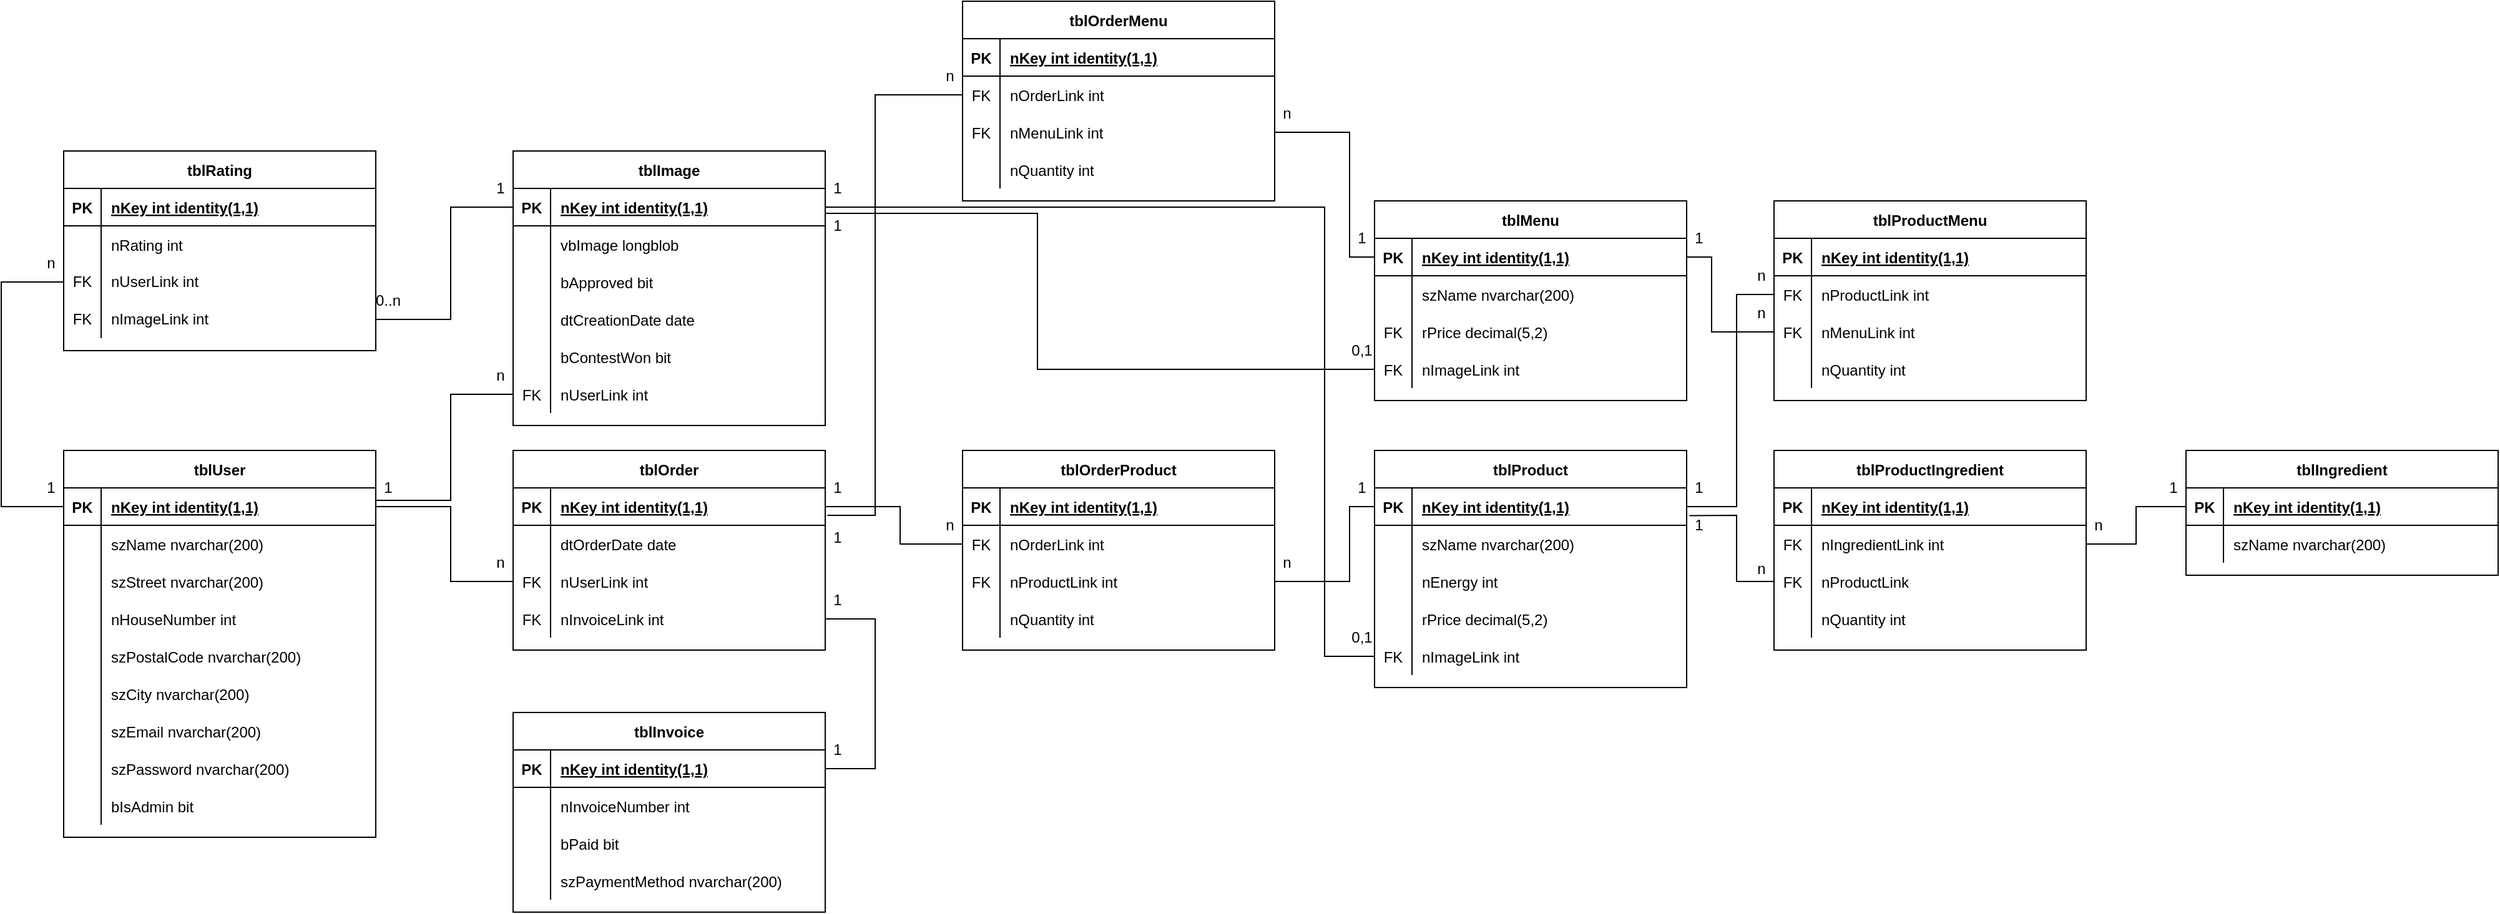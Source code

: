 <mxfile version="26.0.13">
  <diagram id="R2lEEEUBdFMjLlhIrx00" name="Page-1">
    <mxGraphModel dx="821" dy="669" grid="1" gridSize="10" guides="1" tooltips="1" connect="1" arrows="1" fold="1" page="1" pageScale="1" pageWidth="850" pageHeight="1100" math="0" shadow="0" extFonts="Permanent Marker^https://fonts.googleapis.com/css?family=Permanent+Marker">
      <root>
        <mxCell id="0" />
        <mxCell id="1" parent="0" />
        <mxCell id="C-vyLk0tnHw3VtMMgP7b-2" value="tblUser" style="shape=table;startSize=30;container=1;collapsible=1;childLayout=tableLayout;fixedRows=1;rowLines=0;fontStyle=1;align=center;resizeLast=1;" parent="1" vertex="1">
          <mxGeometry x="120" y="360" width="250" height="310" as="geometry" />
        </mxCell>
        <mxCell id="C-vyLk0tnHw3VtMMgP7b-3" value="" style="shape=partialRectangle;collapsible=0;dropTarget=0;pointerEvents=0;fillColor=none;points=[[0,0.5],[1,0.5]];portConstraint=eastwest;top=0;left=0;right=0;bottom=1;" parent="C-vyLk0tnHw3VtMMgP7b-2" vertex="1">
          <mxGeometry y="30" width="250" height="30" as="geometry" />
        </mxCell>
        <mxCell id="C-vyLk0tnHw3VtMMgP7b-4" value="PK" style="shape=partialRectangle;overflow=hidden;connectable=0;fillColor=none;top=0;left=0;bottom=0;right=0;fontStyle=1;" parent="C-vyLk0tnHw3VtMMgP7b-3" vertex="1">
          <mxGeometry width="30" height="30" as="geometry">
            <mxRectangle width="30" height="30" as="alternateBounds" />
          </mxGeometry>
        </mxCell>
        <mxCell id="C-vyLk0tnHw3VtMMgP7b-5" value="nKey int identity(1,1)" style="shape=partialRectangle;overflow=hidden;connectable=0;fillColor=none;top=0;left=0;bottom=0;right=0;align=left;spacingLeft=6;fontStyle=5;" parent="C-vyLk0tnHw3VtMMgP7b-3" vertex="1">
          <mxGeometry x="30" width="220" height="30" as="geometry">
            <mxRectangle width="220" height="30" as="alternateBounds" />
          </mxGeometry>
        </mxCell>
        <mxCell id="C-vyLk0tnHw3VtMMgP7b-6" value="" style="shape=partialRectangle;collapsible=0;dropTarget=0;pointerEvents=0;fillColor=none;points=[[0,0.5],[1,0.5]];portConstraint=eastwest;top=0;left=0;right=0;bottom=0;" parent="C-vyLk0tnHw3VtMMgP7b-2" vertex="1">
          <mxGeometry y="60" width="250" height="30" as="geometry" />
        </mxCell>
        <mxCell id="C-vyLk0tnHw3VtMMgP7b-7" value="" style="shape=partialRectangle;overflow=hidden;connectable=0;fillColor=none;top=0;left=0;bottom=0;right=0;" parent="C-vyLk0tnHw3VtMMgP7b-6" vertex="1">
          <mxGeometry width="30" height="30" as="geometry">
            <mxRectangle width="30" height="30" as="alternateBounds" />
          </mxGeometry>
        </mxCell>
        <mxCell id="C-vyLk0tnHw3VtMMgP7b-8" value="szName nvarchar(200)" style="shape=partialRectangle;overflow=hidden;connectable=0;fillColor=none;top=0;left=0;bottom=0;right=0;align=left;spacingLeft=6;" parent="C-vyLk0tnHw3VtMMgP7b-6" vertex="1">
          <mxGeometry x="30" width="220" height="30" as="geometry">
            <mxRectangle width="220" height="30" as="alternateBounds" />
          </mxGeometry>
        </mxCell>
        <mxCell id="C-vyLk0tnHw3VtMMgP7b-9" value="" style="shape=partialRectangle;collapsible=0;dropTarget=0;pointerEvents=0;fillColor=none;points=[[0,0.5],[1,0.5]];portConstraint=eastwest;top=0;left=0;right=0;bottom=0;" parent="C-vyLk0tnHw3VtMMgP7b-2" vertex="1">
          <mxGeometry y="90" width="250" height="30" as="geometry" />
        </mxCell>
        <mxCell id="C-vyLk0tnHw3VtMMgP7b-10" value="" style="shape=partialRectangle;overflow=hidden;connectable=0;fillColor=none;top=0;left=0;bottom=0;right=0;" parent="C-vyLk0tnHw3VtMMgP7b-9" vertex="1">
          <mxGeometry width="30" height="30" as="geometry">
            <mxRectangle width="30" height="30" as="alternateBounds" />
          </mxGeometry>
        </mxCell>
        <mxCell id="C-vyLk0tnHw3VtMMgP7b-11" value="szStreet nvarchar(200)" style="shape=partialRectangle;overflow=hidden;connectable=0;fillColor=none;top=0;left=0;bottom=0;right=0;align=left;spacingLeft=6;" parent="C-vyLk0tnHw3VtMMgP7b-9" vertex="1">
          <mxGeometry x="30" width="220" height="30" as="geometry">
            <mxRectangle width="220" height="30" as="alternateBounds" />
          </mxGeometry>
        </mxCell>
        <mxCell id="nTMCbTUUdKCBEQorP6XW-12" value="" style="shape=tableRow;horizontal=0;startSize=0;swimlaneHead=0;swimlaneBody=0;fillColor=none;collapsible=0;dropTarget=0;points=[[0,0.5],[1,0.5]];portConstraint=eastwest;top=0;left=0;right=0;bottom=0;" parent="C-vyLk0tnHw3VtMMgP7b-2" vertex="1">
          <mxGeometry y="120" width="250" height="30" as="geometry" />
        </mxCell>
        <mxCell id="nTMCbTUUdKCBEQorP6XW-13" value="" style="shape=partialRectangle;connectable=0;fillColor=none;top=0;left=0;bottom=0;right=0;editable=1;overflow=hidden;" parent="nTMCbTUUdKCBEQorP6XW-12" vertex="1">
          <mxGeometry width="30" height="30" as="geometry">
            <mxRectangle width="30" height="30" as="alternateBounds" />
          </mxGeometry>
        </mxCell>
        <mxCell id="nTMCbTUUdKCBEQorP6XW-14" value="nHouseNumber int" style="shape=partialRectangle;connectable=0;fillColor=none;top=0;left=0;bottom=0;right=0;align=left;spacingLeft=6;overflow=hidden;" parent="nTMCbTUUdKCBEQorP6XW-12" vertex="1">
          <mxGeometry x="30" width="220" height="30" as="geometry">
            <mxRectangle width="220" height="30" as="alternateBounds" />
          </mxGeometry>
        </mxCell>
        <mxCell id="nTMCbTUUdKCBEQorP6XW-9" value="" style="shape=tableRow;horizontal=0;startSize=0;swimlaneHead=0;swimlaneBody=0;fillColor=none;collapsible=0;dropTarget=0;points=[[0,0.5],[1,0.5]];portConstraint=eastwest;top=0;left=0;right=0;bottom=0;" parent="C-vyLk0tnHw3VtMMgP7b-2" vertex="1">
          <mxGeometry y="150" width="250" height="30" as="geometry" />
        </mxCell>
        <mxCell id="nTMCbTUUdKCBEQorP6XW-10" value="" style="shape=partialRectangle;connectable=0;fillColor=none;top=0;left=0;bottom=0;right=0;editable=1;overflow=hidden;" parent="nTMCbTUUdKCBEQorP6XW-9" vertex="1">
          <mxGeometry width="30" height="30" as="geometry">
            <mxRectangle width="30" height="30" as="alternateBounds" />
          </mxGeometry>
        </mxCell>
        <mxCell id="nTMCbTUUdKCBEQorP6XW-11" value="szPostalCode nvarchar(200)" style="shape=partialRectangle;connectable=0;fillColor=none;top=0;left=0;bottom=0;right=0;align=left;spacingLeft=6;overflow=hidden;" parent="nTMCbTUUdKCBEQorP6XW-9" vertex="1">
          <mxGeometry x="30" width="220" height="30" as="geometry">
            <mxRectangle width="220" height="30" as="alternateBounds" />
          </mxGeometry>
        </mxCell>
        <mxCell id="nTMCbTUUdKCBEQorP6XW-18" value="" style="shape=tableRow;horizontal=0;startSize=0;swimlaneHead=0;swimlaneBody=0;fillColor=none;collapsible=0;dropTarget=0;points=[[0,0.5],[1,0.5]];portConstraint=eastwest;top=0;left=0;right=0;bottom=0;" parent="C-vyLk0tnHw3VtMMgP7b-2" vertex="1">
          <mxGeometry y="180" width="250" height="30" as="geometry" />
        </mxCell>
        <mxCell id="nTMCbTUUdKCBEQorP6XW-19" value="" style="shape=partialRectangle;connectable=0;fillColor=none;top=0;left=0;bottom=0;right=0;editable=1;overflow=hidden;" parent="nTMCbTUUdKCBEQorP6XW-18" vertex="1">
          <mxGeometry width="30" height="30" as="geometry">
            <mxRectangle width="30" height="30" as="alternateBounds" />
          </mxGeometry>
        </mxCell>
        <mxCell id="nTMCbTUUdKCBEQorP6XW-20" value="szCity nvarchar(200)" style="shape=partialRectangle;connectable=0;fillColor=none;top=0;left=0;bottom=0;right=0;align=left;spacingLeft=6;overflow=hidden;" parent="nTMCbTUUdKCBEQorP6XW-18" vertex="1">
          <mxGeometry x="30" width="220" height="30" as="geometry">
            <mxRectangle width="220" height="30" as="alternateBounds" />
          </mxGeometry>
        </mxCell>
        <mxCell id="nTMCbTUUdKCBEQorP6XW-15" value="" style="shape=tableRow;horizontal=0;startSize=0;swimlaneHead=0;swimlaneBody=0;fillColor=none;collapsible=0;dropTarget=0;points=[[0,0.5],[1,0.5]];portConstraint=eastwest;top=0;left=0;right=0;bottom=0;" parent="C-vyLk0tnHw3VtMMgP7b-2" vertex="1">
          <mxGeometry y="210" width="250" height="30" as="geometry" />
        </mxCell>
        <mxCell id="nTMCbTUUdKCBEQorP6XW-16" value="" style="shape=partialRectangle;connectable=0;fillColor=none;top=0;left=0;bottom=0;right=0;editable=1;overflow=hidden;" parent="nTMCbTUUdKCBEQorP6XW-15" vertex="1">
          <mxGeometry width="30" height="30" as="geometry">
            <mxRectangle width="30" height="30" as="alternateBounds" />
          </mxGeometry>
        </mxCell>
        <mxCell id="nTMCbTUUdKCBEQorP6XW-17" value="szEmail nvarchar(200)" style="shape=partialRectangle;connectable=0;fillColor=none;top=0;left=0;bottom=0;right=0;align=left;spacingLeft=6;overflow=hidden;" parent="nTMCbTUUdKCBEQorP6XW-15" vertex="1">
          <mxGeometry x="30" width="220" height="30" as="geometry">
            <mxRectangle width="220" height="30" as="alternateBounds" />
          </mxGeometry>
        </mxCell>
        <mxCell id="nTMCbTUUdKCBEQorP6XW-21" value="" style="shape=tableRow;horizontal=0;startSize=0;swimlaneHead=0;swimlaneBody=0;fillColor=none;collapsible=0;dropTarget=0;points=[[0,0.5],[1,0.5]];portConstraint=eastwest;top=0;left=0;right=0;bottom=0;" parent="C-vyLk0tnHw3VtMMgP7b-2" vertex="1">
          <mxGeometry y="240" width="250" height="30" as="geometry" />
        </mxCell>
        <mxCell id="nTMCbTUUdKCBEQorP6XW-22" value="" style="shape=partialRectangle;connectable=0;fillColor=none;top=0;left=0;bottom=0;right=0;editable=1;overflow=hidden;" parent="nTMCbTUUdKCBEQorP6XW-21" vertex="1">
          <mxGeometry width="30" height="30" as="geometry">
            <mxRectangle width="30" height="30" as="alternateBounds" />
          </mxGeometry>
        </mxCell>
        <mxCell id="nTMCbTUUdKCBEQorP6XW-23" value="szPassword nvarchar(200)" style="shape=partialRectangle;connectable=0;fillColor=none;top=0;left=0;bottom=0;right=0;align=left;spacingLeft=6;overflow=hidden;" parent="nTMCbTUUdKCBEQorP6XW-21" vertex="1">
          <mxGeometry x="30" width="220" height="30" as="geometry">
            <mxRectangle width="220" height="30" as="alternateBounds" />
          </mxGeometry>
        </mxCell>
        <mxCell id="nTMCbTUUdKCBEQorP6XW-24" value="" style="shape=tableRow;horizontal=0;startSize=0;swimlaneHead=0;swimlaneBody=0;fillColor=none;collapsible=0;dropTarget=0;points=[[0,0.5],[1,0.5]];portConstraint=eastwest;top=0;left=0;right=0;bottom=0;" parent="C-vyLk0tnHw3VtMMgP7b-2" vertex="1">
          <mxGeometry y="270" width="250" height="30" as="geometry" />
        </mxCell>
        <mxCell id="nTMCbTUUdKCBEQorP6XW-25" value="" style="shape=partialRectangle;connectable=0;fillColor=none;top=0;left=0;bottom=0;right=0;editable=1;overflow=hidden;" parent="nTMCbTUUdKCBEQorP6XW-24" vertex="1">
          <mxGeometry width="30" height="30" as="geometry">
            <mxRectangle width="30" height="30" as="alternateBounds" />
          </mxGeometry>
        </mxCell>
        <mxCell id="nTMCbTUUdKCBEQorP6XW-26" value="bIsAdmin bit" style="shape=partialRectangle;connectable=0;fillColor=none;top=0;left=0;bottom=0;right=0;align=left;spacingLeft=6;overflow=hidden;" parent="nTMCbTUUdKCBEQorP6XW-24" vertex="1">
          <mxGeometry x="30" width="220" height="30" as="geometry">
            <mxRectangle width="220" height="30" as="alternateBounds" />
          </mxGeometry>
        </mxCell>
        <mxCell id="C-vyLk0tnHw3VtMMgP7b-13" value="tblImage" style="shape=table;startSize=30;container=1;collapsible=1;childLayout=tableLayout;fixedRows=1;rowLines=0;fontStyle=1;align=center;resizeLast=1;" parent="1" vertex="1">
          <mxGeometry x="480" y="120" width="250" height="220" as="geometry" />
        </mxCell>
        <mxCell id="C-vyLk0tnHw3VtMMgP7b-14" value="" style="shape=partialRectangle;collapsible=0;dropTarget=0;pointerEvents=0;fillColor=none;points=[[0,0.5],[1,0.5]];portConstraint=eastwest;top=0;left=0;right=0;bottom=1;" parent="C-vyLk0tnHw3VtMMgP7b-13" vertex="1">
          <mxGeometry y="30" width="250" height="30" as="geometry" />
        </mxCell>
        <mxCell id="C-vyLk0tnHw3VtMMgP7b-15" value="PK" style="shape=partialRectangle;overflow=hidden;connectable=0;fillColor=none;top=0;left=0;bottom=0;right=0;fontStyle=1;" parent="C-vyLk0tnHw3VtMMgP7b-14" vertex="1">
          <mxGeometry width="30" height="30" as="geometry">
            <mxRectangle width="30" height="30" as="alternateBounds" />
          </mxGeometry>
        </mxCell>
        <mxCell id="C-vyLk0tnHw3VtMMgP7b-16" value="nKey int identity(1,1)" style="shape=partialRectangle;overflow=hidden;connectable=0;fillColor=none;top=0;left=0;bottom=0;right=0;align=left;spacingLeft=6;fontStyle=5;" parent="C-vyLk0tnHw3VtMMgP7b-14" vertex="1">
          <mxGeometry x="30" width="220" height="30" as="geometry">
            <mxRectangle width="220" height="30" as="alternateBounds" />
          </mxGeometry>
        </mxCell>
        <mxCell id="C-vyLk0tnHw3VtMMgP7b-17" value="" style="shape=partialRectangle;collapsible=0;dropTarget=0;pointerEvents=0;fillColor=none;points=[[0,0.5],[1,0.5]];portConstraint=eastwest;top=0;left=0;right=0;bottom=0;" parent="C-vyLk0tnHw3VtMMgP7b-13" vertex="1">
          <mxGeometry y="60" width="250" height="30" as="geometry" />
        </mxCell>
        <mxCell id="C-vyLk0tnHw3VtMMgP7b-18" value="" style="shape=partialRectangle;overflow=hidden;connectable=0;fillColor=none;top=0;left=0;bottom=0;right=0;" parent="C-vyLk0tnHw3VtMMgP7b-17" vertex="1">
          <mxGeometry width="30" height="30" as="geometry">
            <mxRectangle width="30" height="30" as="alternateBounds" />
          </mxGeometry>
        </mxCell>
        <mxCell id="C-vyLk0tnHw3VtMMgP7b-19" value="vbImage longblob" style="shape=partialRectangle;overflow=hidden;connectable=0;fillColor=none;top=0;left=0;bottom=0;right=0;align=left;spacingLeft=6;" parent="C-vyLk0tnHw3VtMMgP7b-17" vertex="1">
          <mxGeometry x="30" width="220" height="30" as="geometry">
            <mxRectangle width="220" height="30" as="alternateBounds" />
          </mxGeometry>
        </mxCell>
        <mxCell id="C-vyLk0tnHw3VtMMgP7b-20" value="" style="shape=partialRectangle;collapsible=0;dropTarget=0;pointerEvents=0;fillColor=none;points=[[0,0.5],[1,0.5]];portConstraint=eastwest;top=0;left=0;right=0;bottom=0;" parent="C-vyLk0tnHw3VtMMgP7b-13" vertex="1">
          <mxGeometry y="90" width="250" height="30" as="geometry" />
        </mxCell>
        <mxCell id="C-vyLk0tnHw3VtMMgP7b-21" value="" style="shape=partialRectangle;overflow=hidden;connectable=0;fillColor=none;top=0;left=0;bottom=0;right=0;" parent="C-vyLk0tnHw3VtMMgP7b-20" vertex="1">
          <mxGeometry width="30" height="30" as="geometry">
            <mxRectangle width="30" height="30" as="alternateBounds" />
          </mxGeometry>
        </mxCell>
        <mxCell id="C-vyLk0tnHw3VtMMgP7b-22" value="bApproved bit" style="shape=partialRectangle;overflow=hidden;connectable=0;fillColor=none;top=0;left=0;bottom=0;right=0;align=left;spacingLeft=6;" parent="C-vyLk0tnHw3VtMMgP7b-20" vertex="1">
          <mxGeometry x="30" width="220" height="30" as="geometry">
            <mxRectangle width="220" height="30" as="alternateBounds" />
          </mxGeometry>
        </mxCell>
        <mxCell id="nTMCbTUUdKCBEQorP6XW-32" value="" style="shape=tableRow;horizontal=0;startSize=0;swimlaneHead=0;swimlaneBody=0;fillColor=none;collapsible=0;dropTarget=0;points=[[0,0.5],[1,0.5]];portConstraint=eastwest;top=0;left=0;right=0;bottom=0;" parent="C-vyLk0tnHw3VtMMgP7b-13" vertex="1">
          <mxGeometry y="120" width="250" height="30" as="geometry" />
        </mxCell>
        <mxCell id="nTMCbTUUdKCBEQorP6XW-33" value="" style="shape=partialRectangle;connectable=0;fillColor=none;top=0;left=0;bottom=0;right=0;editable=1;overflow=hidden;" parent="nTMCbTUUdKCBEQorP6XW-32" vertex="1">
          <mxGeometry width="30" height="30" as="geometry">
            <mxRectangle width="30" height="30" as="alternateBounds" />
          </mxGeometry>
        </mxCell>
        <mxCell id="nTMCbTUUdKCBEQorP6XW-34" value="dtCreationDate date" style="shape=partialRectangle;connectable=0;fillColor=none;top=0;left=0;bottom=0;right=0;align=left;spacingLeft=6;overflow=hidden;" parent="nTMCbTUUdKCBEQorP6XW-32" vertex="1">
          <mxGeometry x="30" width="220" height="30" as="geometry">
            <mxRectangle width="220" height="30" as="alternateBounds" />
          </mxGeometry>
        </mxCell>
        <mxCell id="nTMCbTUUdKCBEQorP6XW-35" value="" style="shape=tableRow;horizontal=0;startSize=0;swimlaneHead=0;swimlaneBody=0;fillColor=none;collapsible=0;dropTarget=0;points=[[0,0.5],[1,0.5]];portConstraint=eastwest;top=0;left=0;right=0;bottom=0;" parent="C-vyLk0tnHw3VtMMgP7b-13" vertex="1">
          <mxGeometry y="150" width="250" height="30" as="geometry" />
        </mxCell>
        <mxCell id="nTMCbTUUdKCBEQorP6XW-36" value="" style="shape=partialRectangle;connectable=0;fillColor=none;top=0;left=0;bottom=0;right=0;editable=1;overflow=hidden;" parent="nTMCbTUUdKCBEQorP6XW-35" vertex="1">
          <mxGeometry width="30" height="30" as="geometry">
            <mxRectangle width="30" height="30" as="alternateBounds" />
          </mxGeometry>
        </mxCell>
        <mxCell id="nTMCbTUUdKCBEQorP6XW-37" value="bContestWon bit" style="shape=partialRectangle;connectable=0;fillColor=none;top=0;left=0;bottom=0;right=0;align=left;spacingLeft=6;overflow=hidden;" parent="nTMCbTUUdKCBEQorP6XW-35" vertex="1">
          <mxGeometry x="30" width="220" height="30" as="geometry">
            <mxRectangle width="220" height="30" as="alternateBounds" />
          </mxGeometry>
        </mxCell>
        <mxCell id="2fpo9Yndv0iZKGjzV05H-5" style="shape=tableRow;horizontal=0;startSize=0;swimlaneHead=0;swimlaneBody=0;fillColor=none;collapsible=0;dropTarget=0;points=[[0,0.5],[1,0.5]];portConstraint=eastwest;top=0;left=0;right=0;bottom=0;" vertex="1" parent="C-vyLk0tnHw3VtMMgP7b-13">
          <mxGeometry y="180" width="250" height="30" as="geometry" />
        </mxCell>
        <mxCell id="2fpo9Yndv0iZKGjzV05H-6" value="FK" style="shape=partialRectangle;connectable=0;fillColor=none;top=0;left=0;bottom=0;right=0;editable=1;overflow=hidden;" vertex="1" parent="2fpo9Yndv0iZKGjzV05H-5">
          <mxGeometry width="30" height="30" as="geometry">
            <mxRectangle width="30" height="30" as="alternateBounds" />
          </mxGeometry>
        </mxCell>
        <mxCell id="2fpo9Yndv0iZKGjzV05H-7" value="nUserLink int" style="shape=partialRectangle;connectable=0;fillColor=none;top=0;left=0;bottom=0;right=0;align=left;spacingLeft=6;overflow=hidden;" vertex="1" parent="2fpo9Yndv0iZKGjzV05H-5">
          <mxGeometry x="30" width="220" height="30" as="geometry">
            <mxRectangle width="220" height="30" as="alternateBounds" />
          </mxGeometry>
        </mxCell>
        <mxCell id="C-vyLk0tnHw3VtMMgP7b-23" value="tblRating" style="shape=table;startSize=30;container=1;collapsible=1;childLayout=tableLayout;fixedRows=1;rowLines=0;fontStyle=1;align=center;resizeLast=1;" parent="1" vertex="1">
          <mxGeometry x="120" y="120" width="250" height="160" as="geometry" />
        </mxCell>
        <mxCell id="C-vyLk0tnHw3VtMMgP7b-24" value="" style="shape=partialRectangle;collapsible=0;dropTarget=0;pointerEvents=0;fillColor=none;points=[[0,0.5],[1,0.5]];portConstraint=eastwest;top=0;left=0;right=0;bottom=1;" parent="C-vyLk0tnHw3VtMMgP7b-23" vertex="1">
          <mxGeometry y="30" width="250" height="30" as="geometry" />
        </mxCell>
        <mxCell id="C-vyLk0tnHw3VtMMgP7b-25" value="PK" style="shape=partialRectangle;overflow=hidden;connectable=0;fillColor=none;top=0;left=0;bottom=0;right=0;fontStyle=1;" parent="C-vyLk0tnHw3VtMMgP7b-24" vertex="1">
          <mxGeometry width="30" height="30" as="geometry">
            <mxRectangle width="30" height="30" as="alternateBounds" />
          </mxGeometry>
        </mxCell>
        <mxCell id="C-vyLk0tnHw3VtMMgP7b-26" value="nKey int identity(1,1)" style="shape=partialRectangle;overflow=hidden;connectable=0;fillColor=none;top=0;left=0;bottom=0;right=0;align=left;spacingLeft=6;fontStyle=5;" parent="C-vyLk0tnHw3VtMMgP7b-24" vertex="1">
          <mxGeometry x="30" width="220" height="30" as="geometry">
            <mxRectangle width="220" height="30" as="alternateBounds" />
          </mxGeometry>
        </mxCell>
        <mxCell id="C-vyLk0tnHw3VtMMgP7b-27" value="" style="shape=partialRectangle;collapsible=0;dropTarget=0;pointerEvents=0;fillColor=none;points=[[0,0.5],[1,0.5]];portConstraint=eastwest;top=0;left=0;right=0;bottom=0;" parent="C-vyLk0tnHw3VtMMgP7b-23" vertex="1">
          <mxGeometry y="60" width="250" height="30" as="geometry" />
        </mxCell>
        <mxCell id="C-vyLk0tnHw3VtMMgP7b-28" value="" style="shape=partialRectangle;overflow=hidden;connectable=0;fillColor=none;top=0;left=0;bottom=0;right=0;" parent="C-vyLk0tnHw3VtMMgP7b-27" vertex="1">
          <mxGeometry width="30" height="30" as="geometry">
            <mxRectangle width="30" height="30" as="alternateBounds" />
          </mxGeometry>
        </mxCell>
        <mxCell id="C-vyLk0tnHw3VtMMgP7b-29" value="nRating int" style="shape=partialRectangle;overflow=hidden;connectable=0;fillColor=none;top=0;left=0;bottom=0;right=0;align=left;spacingLeft=6;" parent="C-vyLk0tnHw3VtMMgP7b-27" vertex="1">
          <mxGeometry x="30" width="220" height="30" as="geometry">
            <mxRectangle width="220" height="30" as="alternateBounds" />
          </mxGeometry>
        </mxCell>
        <mxCell id="nTMCbTUUdKCBEQorP6XW-3" value="" style="shape=tableRow;horizontal=0;startSize=0;swimlaneHead=0;swimlaneBody=0;fillColor=none;collapsible=0;dropTarget=0;points=[[0,0.5],[1,0.5]];portConstraint=eastwest;top=0;left=0;right=0;bottom=0;" parent="C-vyLk0tnHw3VtMMgP7b-23" vertex="1">
          <mxGeometry y="90" width="250" height="30" as="geometry" />
        </mxCell>
        <mxCell id="nTMCbTUUdKCBEQorP6XW-4" value="FK" style="shape=partialRectangle;connectable=0;fillColor=none;top=0;left=0;bottom=0;right=0;fontStyle=0;overflow=hidden;whiteSpace=wrap;html=1;" parent="nTMCbTUUdKCBEQorP6XW-3" vertex="1">
          <mxGeometry width="30" height="30" as="geometry">
            <mxRectangle width="30" height="30" as="alternateBounds" />
          </mxGeometry>
        </mxCell>
        <mxCell id="nTMCbTUUdKCBEQorP6XW-5" value="nUser&lt;span style=&quot;background-color: transparent; color: light-dark(rgb(0, 0, 0), rgb(255, 255, 255));&quot;&gt;Link int&lt;/span&gt;" style="shape=partialRectangle;connectable=0;fillColor=none;top=0;left=0;bottom=0;right=0;align=left;spacingLeft=6;fontStyle=0;overflow=hidden;whiteSpace=wrap;html=1;" parent="nTMCbTUUdKCBEQorP6XW-3" vertex="1">
          <mxGeometry x="30" width="220" height="30" as="geometry">
            <mxRectangle width="220" height="30" as="alternateBounds" />
          </mxGeometry>
        </mxCell>
        <mxCell id="nTMCbTUUdKCBEQorP6XW-6" value="" style="shape=tableRow;horizontal=0;startSize=0;swimlaneHead=0;swimlaneBody=0;fillColor=none;collapsible=0;dropTarget=0;points=[[0,0.5],[1,0.5]];portConstraint=eastwest;top=0;left=0;right=0;bottom=0;" parent="C-vyLk0tnHw3VtMMgP7b-23" vertex="1">
          <mxGeometry y="120" width="250" height="30" as="geometry" />
        </mxCell>
        <mxCell id="nTMCbTUUdKCBEQorP6XW-7" value="FK" style="shape=partialRectangle;connectable=0;fillColor=none;top=0;left=0;bottom=0;right=0;fontStyle=0;overflow=hidden;whiteSpace=wrap;html=1;" parent="nTMCbTUUdKCBEQorP6XW-6" vertex="1">
          <mxGeometry width="30" height="30" as="geometry">
            <mxRectangle width="30" height="30" as="alternateBounds" />
          </mxGeometry>
        </mxCell>
        <mxCell id="nTMCbTUUdKCBEQorP6XW-8" value="nImageLink int" style="shape=partialRectangle;connectable=0;fillColor=none;top=0;left=0;bottom=0;right=0;align=left;spacingLeft=6;fontStyle=0;overflow=hidden;whiteSpace=wrap;html=1;" parent="nTMCbTUUdKCBEQorP6XW-6" vertex="1">
          <mxGeometry x="30" width="220" height="30" as="geometry">
            <mxRectangle width="220" height="30" as="alternateBounds" />
          </mxGeometry>
        </mxCell>
        <mxCell id="nTMCbTUUdKCBEQorP6XW-29" value="" style="endArrow=none;html=1;rounded=0;entryX=0;entryY=0.5;entryDx=0;entryDy=0;exitX=0;exitY=0.5;exitDx=0;exitDy=0;" parent="1" source="C-vyLk0tnHw3VtMMgP7b-3" target="nTMCbTUUdKCBEQorP6XW-3" edge="1">
          <mxGeometry width="50" height="50" relative="1" as="geometry">
            <mxPoint x="20" y="420" as="sourcePoint" />
            <mxPoint x="70" y="370" as="targetPoint" />
            <Array as="points">
              <mxPoint x="70" y="405" />
              <mxPoint x="70" y="225" />
            </Array>
          </mxGeometry>
        </mxCell>
        <mxCell id="nTMCbTUUdKCBEQorP6XW-30" value="n" style="text;html=1;align=center;verticalAlign=middle;whiteSpace=wrap;rounded=0;" parent="1" vertex="1">
          <mxGeometry x="100" y="200" width="20" height="20" as="geometry" />
        </mxCell>
        <mxCell id="nTMCbTUUdKCBEQorP6XW-31" value="1" style="text;html=1;align=center;verticalAlign=middle;whiteSpace=wrap;rounded=0;" parent="1" vertex="1">
          <mxGeometry x="100" y="380" width="20" height="20" as="geometry" />
        </mxCell>
        <mxCell id="nTMCbTUUdKCBEQorP6XW-38" value="" style="endArrow=none;html=1;rounded=0;entryX=0;entryY=0.5;entryDx=0;entryDy=0;exitX=1;exitY=0.5;exitDx=0;exitDy=0;" parent="1" source="nTMCbTUUdKCBEQorP6XW-6" target="C-vyLk0tnHw3VtMMgP7b-14" edge="1">
          <mxGeometry width="50" height="50" relative="1" as="geometry">
            <mxPoint x="520" y="510" as="sourcePoint" />
            <mxPoint x="570" y="460" as="targetPoint" />
            <Array as="points">
              <mxPoint x="430" y="255" />
              <mxPoint x="430" y="165" />
            </Array>
          </mxGeometry>
        </mxCell>
        <mxCell id="nTMCbTUUdKCBEQorP6XW-39" value="1" style="text;html=1;align=center;verticalAlign=middle;whiteSpace=wrap;rounded=0;" parent="1" vertex="1">
          <mxGeometry x="460" y="140" width="20" height="20" as="geometry" />
        </mxCell>
        <mxCell id="nTMCbTUUdKCBEQorP6XW-40" value="0..n" style="text;html=1;align=center;verticalAlign=middle;whiteSpace=wrap;rounded=0;" parent="1" vertex="1">
          <mxGeometry x="370" y="230" width="20" height="20" as="geometry" />
        </mxCell>
        <mxCell id="nTMCbTUUdKCBEQorP6XW-41" value="tblOrder" style="shape=table;startSize=30;container=1;collapsible=1;childLayout=tableLayout;fixedRows=1;rowLines=0;fontStyle=1;align=center;resizeLast=1;" parent="1" vertex="1">
          <mxGeometry x="480" y="360" width="250" height="160" as="geometry" />
        </mxCell>
        <mxCell id="nTMCbTUUdKCBEQorP6XW-42" value="" style="shape=partialRectangle;collapsible=0;dropTarget=0;pointerEvents=0;fillColor=none;points=[[0,0.5],[1,0.5]];portConstraint=eastwest;top=0;left=0;right=0;bottom=1;" parent="nTMCbTUUdKCBEQorP6XW-41" vertex="1">
          <mxGeometry y="30" width="250" height="30" as="geometry" />
        </mxCell>
        <mxCell id="nTMCbTUUdKCBEQorP6XW-43" value="PK" style="shape=partialRectangle;overflow=hidden;connectable=0;fillColor=none;top=0;left=0;bottom=0;right=0;fontStyle=1;" parent="nTMCbTUUdKCBEQorP6XW-42" vertex="1">
          <mxGeometry width="30" height="30" as="geometry">
            <mxRectangle width="30" height="30" as="alternateBounds" />
          </mxGeometry>
        </mxCell>
        <mxCell id="nTMCbTUUdKCBEQorP6XW-44" value="nKey int identity(1,1)" style="shape=partialRectangle;overflow=hidden;connectable=0;fillColor=none;top=0;left=0;bottom=0;right=0;align=left;spacingLeft=6;fontStyle=5;" parent="nTMCbTUUdKCBEQorP6XW-42" vertex="1">
          <mxGeometry x="30" width="220" height="30" as="geometry">
            <mxRectangle width="220" height="30" as="alternateBounds" />
          </mxGeometry>
        </mxCell>
        <mxCell id="nTMCbTUUdKCBEQorP6XW-45" value="" style="shape=partialRectangle;collapsible=0;dropTarget=0;pointerEvents=0;fillColor=none;points=[[0,0.5],[1,0.5]];portConstraint=eastwest;top=0;left=0;right=0;bottom=0;" parent="nTMCbTUUdKCBEQorP6XW-41" vertex="1">
          <mxGeometry y="60" width="250" height="30" as="geometry" />
        </mxCell>
        <mxCell id="nTMCbTUUdKCBEQorP6XW-46" value="" style="shape=partialRectangle;overflow=hidden;connectable=0;fillColor=none;top=0;left=0;bottom=0;right=0;" parent="nTMCbTUUdKCBEQorP6XW-45" vertex="1">
          <mxGeometry width="30" height="30" as="geometry">
            <mxRectangle width="30" height="30" as="alternateBounds" />
          </mxGeometry>
        </mxCell>
        <mxCell id="nTMCbTUUdKCBEQorP6XW-47" value="dtOrderDate date" style="shape=partialRectangle;overflow=hidden;connectable=0;fillColor=none;top=0;left=0;bottom=0;right=0;align=left;spacingLeft=6;" parent="nTMCbTUUdKCBEQorP6XW-45" vertex="1">
          <mxGeometry x="30" width="220" height="30" as="geometry">
            <mxRectangle width="220" height="30" as="alternateBounds" />
          </mxGeometry>
        </mxCell>
        <mxCell id="nTMCbTUUdKCBEQorP6XW-48" value="" style="shape=partialRectangle;collapsible=0;dropTarget=0;pointerEvents=0;fillColor=none;points=[[0,0.5],[1,0.5]];portConstraint=eastwest;top=0;left=0;right=0;bottom=0;" parent="nTMCbTUUdKCBEQorP6XW-41" vertex="1">
          <mxGeometry y="90" width="250" height="30" as="geometry" />
        </mxCell>
        <mxCell id="nTMCbTUUdKCBEQorP6XW-49" value="FK" style="shape=partialRectangle;overflow=hidden;connectable=0;fillColor=none;top=0;left=0;bottom=0;right=0;" parent="nTMCbTUUdKCBEQorP6XW-48" vertex="1">
          <mxGeometry width="30" height="30" as="geometry">
            <mxRectangle width="30" height="30" as="alternateBounds" />
          </mxGeometry>
        </mxCell>
        <mxCell id="nTMCbTUUdKCBEQorP6XW-50" value="nUserLink int" style="shape=partialRectangle;overflow=hidden;connectable=0;fillColor=none;top=0;left=0;bottom=0;right=0;align=left;spacingLeft=6;" parent="nTMCbTUUdKCBEQorP6XW-48" vertex="1">
          <mxGeometry x="30" width="220" height="30" as="geometry">
            <mxRectangle width="220" height="30" as="alternateBounds" />
          </mxGeometry>
        </mxCell>
        <mxCell id="nTMCbTUUdKCBEQorP6XW-51" value="" style="shape=tableRow;horizontal=0;startSize=0;swimlaneHead=0;swimlaneBody=0;fillColor=none;collapsible=0;dropTarget=0;points=[[0,0.5],[1,0.5]];portConstraint=eastwest;top=0;left=0;right=0;bottom=0;" parent="nTMCbTUUdKCBEQorP6XW-41" vertex="1">
          <mxGeometry y="120" width="250" height="30" as="geometry" />
        </mxCell>
        <mxCell id="nTMCbTUUdKCBEQorP6XW-52" value="FK" style="shape=partialRectangle;connectable=0;fillColor=none;top=0;left=0;bottom=0;right=0;editable=1;overflow=hidden;" parent="nTMCbTUUdKCBEQorP6XW-51" vertex="1">
          <mxGeometry width="30" height="30" as="geometry">
            <mxRectangle width="30" height="30" as="alternateBounds" />
          </mxGeometry>
        </mxCell>
        <mxCell id="nTMCbTUUdKCBEQorP6XW-53" value="nInvoiceLink int" style="shape=partialRectangle;connectable=0;fillColor=none;top=0;left=0;bottom=0;right=0;align=left;spacingLeft=6;overflow=hidden;" parent="nTMCbTUUdKCBEQorP6XW-51" vertex="1">
          <mxGeometry x="30" width="220" height="30" as="geometry">
            <mxRectangle width="220" height="30" as="alternateBounds" />
          </mxGeometry>
        </mxCell>
        <mxCell id="nTMCbTUUdKCBEQorP6XW-57" value="" style="endArrow=none;html=1;rounded=0;entryX=0;entryY=0.5;entryDx=0;entryDy=0;exitX=1;exitY=0.5;exitDx=0;exitDy=0;" parent="1" source="C-vyLk0tnHw3VtMMgP7b-3" target="nTMCbTUUdKCBEQorP6XW-48" edge="1">
          <mxGeometry width="50" height="50" relative="1" as="geometry">
            <mxPoint x="560" y="700" as="sourcePoint" />
            <mxPoint x="610" y="650" as="targetPoint" />
            <Array as="points">
              <mxPoint x="430" y="405" />
              <mxPoint x="430" y="465" />
            </Array>
          </mxGeometry>
        </mxCell>
        <mxCell id="nTMCbTUUdKCBEQorP6XW-58" value="1" style="text;html=1;align=center;verticalAlign=middle;whiteSpace=wrap;rounded=0;" parent="1" vertex="1">
          <mxGeometry x="370" y="380" width="20" height="20" as="geometry" />
        </mxCell>
        <mxCell id="nTMCbTUUdKCBEQorP6XW-59" value="n" style="text;html=1;align=center;verticalAlign=middle;whiteSpace=wrap;rounded=0;" parent="1" vertex="1">
          <mxGeometry x="460" y="440" width="20" height="20" as="geometry" />
        </mxCell>
        <mxCell id="nTMCbTUUdKCBEQorP6XW-60" value="tblInvoice" style="shape=table;startSize=30;container=1;collapsible=1;childLayout=tableLayout;fixedRows=1;rowLines=0;fontStyle=1;align=center;resizeLast=1;" parent="1" vertex="1">
          <mxGeometry x="480" y="570" width="250" height="160" as="geometry" />
        </mxCell>
        <mxCell id="nTMCbTUUdKCBEQorP6XW-61" value="" style="shape=partialRectangle;collapsible=0;dropTarget=0;pointerEvents=0;fillColor=none;points=[[0,0.5],[1,0.5]];portConstraint=eastwest;top=0;left=0;right=0;bottom=1;" parent="nTMCbTUUdKCBEQorP6XW-60" vertex="1">
          <mxGeometry y="30" width="250" height="30" as="geometry" />
        </mxCell>
        <mxCell id="nTMCbTUUdKCBEQorP6XW-62" value="PK" style="shape=partialRectangle;overflow=hidden;connectable=0;fillColor=none;top=0;left=0;bottom=0;right=0;fontStyle=1;" parent="nTMCbTUUdKCBEQorP6XW-61" vertex="1">
          <mxGeometry width="30" height="30" as="geometry">
            <mxRectangle width="30" height="30" as="alternateBounds" />
          </mxGeometry>
        </mxCell>
        <mxCell id="nTMCbTUUdKCBEQorP6XW-63" value="nKey int identity(1,1)" style="shape=partialRectangle;overflow=hidden;connectable=0;fillColor=none;top=0;left=0;bottom=0;right=0;align=left;spacingLeft=6;fontStyle=5;" parent="nTMCbTUUdKCBEQorP6XW-61" vertex="1">
          <mxGeometry x="30" width="220" height="30" as="geometry">
            <mxRectangle width="220" height="30" as="alternateBounds" />
          </mxGeometry>
        </mxCell>
        <mxCell id="nTMCbTUUdKCBEQorP6XW-64" value="" style="shape=partialRectangle;collapsible=0;dropTarget=0;pointerEvents=0;fillColor=none;points=[[0,0.5],[1,0.5]];portConstraint=eastwest;top=0;left=0;right=0;bottom=0;" parent="nTMCbTUUdKCBEQorP6XW-60" vertex="1">
          <mxGeometry y="60" width="250" height="30" as="geometry" />
        </mxCell>
        <mxCell id="nTMCbTUUdKCBEQorP6XW-65" value="" style="shape=partialRectangle;overflow=hidden;connectable=0;fillColor=none;top=0;left=0;bottom=0;right=0;" parent="nTMCbTUUdKCBEQorP6XW-64" vertex="1">
          <mxGeometry width="30" height="30" as="geometry">
            <mxRectangle width="30" height="30" as="alternateBounds" />
          </mxGeometry>
        </mxCell>
        <mxCell id="nTMCbTUUdKCBEQorP6XW-66" value="nInvoiceNumber int" style="shape=partialRectangle;overflow=hidden;connectable=0;fillColor=none;top=0;left=0;bottom=0;right=0;align=left;spacingLeft=6;" parent="nTMCbTUUdKCBEQorP6XW-64" vertex="1">
          <mxGeometry x="30" width="220" height="30" as="geometry">
            <mxRectangle width="220" height="30" as="alternateBounds" />
          </mxGeometry>
        </mxCell>
        <mxCell id="nTMCbTUUdKCBEQorP6XW-67" value="" style="shape=partialRectangle;collapsible=0;dropTarget=0;pointerEvents=0;fillColor=none;points=[[0,0.5],[1,0.5]];portConstraint=eastwest;top=0;left=0;right=0;bottom=0;" parent="nTMCbTUUdKCBEQorP6XW-60" vertex="1">
          <mxGeometry y="90" width="250" height="30" as="geometry" />
        </mxCell>
        <mxCell id="nTMCbTUUdKCBEQorP6XW-68" value="" style="shape=partialRectangle;overflow=hidden;connectable=0;fillColor=none;top=0;left=0;bottom=0;right=0;" parent="nTMCbTUUdKCBEQorP6XW-67" vertex="1">
          <mxGeometry width="30" height="30" as="geometry">
            <mxRectangle width="30" height="30" as="alternateBounds" />
          </mxGeometry>
        </mxCell>
        <mxCell id="nTMCbTUUdKCBEQorP6XW-69" value="bPaid bit" style="shape=partialRectangle;overflow=hidden;connectable=0;fillColor=none;top=0;left=0;bottom=0;right=0;align=left;spacingLeft=6;" parent="nTMCbTUUdKCBEQorP6XW-67" vertex="1">
          <mxGeometry x="30" width="220" height="30" as="geometry">
            <mxRectangle width="220" height="30" as="alternateBounds" />
          </mxGeometry>
        </mxCell>
        <mxCell id="nTMCbTUUdKCBEQorP6XW-70" value="" style="shape=tableRow;horizontal=0;startSize=0;swimlaneHead=0;swimlaneBody=0;fillColor=none;collapsible=0;dropTarget=0;points=[[0,0.5],[1,0.5]];portConstraint=eastwest;top=0;left=0;right=0;bottom=0;" parent="nTMCbTUUdKCBEQorP6XW-60" vertex="1">
          <mxGeometry y="120" width="250" height="30" as="geometry" />
        </mxCell>
        <mxCell id="nTMCbTUUdKCBEQorP6XW-71" value="" style="shape=partialRectangle;connectable=0;fillColor=none;top=0;left=0;bottom=0;right=0;editable=1;overflow=hidden;" parent="nTMCbTUUdKCBEQorP6XW-70" vertex="1">
          <mxGeometry width="30" height="30" as="geometry">
            <mxRectangle width="30" height="30" as="alternateBounds" />
          </mxGeometry>
        </mxCell>
        <mxCell id="nTMCbTUUdKCBEQorP6XW-72" value="szPaymentMethod nvarchar(200)" style="shape=partialRectangle;connectable=0;fillColor=none;top=0;left=0;bottom=0;right=0;align=left;spacingLeft=6;overflow=hidden;" parent="nTMCbTUUdKCBEQorP6XW-70" vertex="1">
          <mxGeometry x="30" width="220" height="30" as="geometry">
            <mxRectangle width="220" height="30" as="alternateBounds" />
          </mxGeometry>
        </mxCell>
        <mxCell id="nTMCbTUUdKCBEQorP6XW-76" value="" style="endArrow=none;html=1;rounded=0;entryX=1;entryY=0.5;entryDx=0;entryDy=0;exitX=1;exitY=0.5;exitDx=0;exitDy=0;" parent="1" source="nTMCbTUUdKCBEQorP6XW-61" target="nTMCbTUUdKCBEQorP6XW-51" edge="1">
          <mxGeometry width="50" height="50" relative="1" as="geometry">
            <mxPoint x="730" y="580" as="sourcePoint" />
            <mxPoint x="780" y="530" as="targetPoint" />
            <Array as="points">
              <mxPoint x="770" y="615" />
              <mxPoint x="770" y="495" />
            </Array>
          </mxGeometry>
        </mxCell>
        <mxCell id="nTMCbTUUdKCBEQorP6XW-77" value="1" style="text;html=1;align=center;verticalAlign=middle;whiteSpace=wrap;rounded=0;" parent="1" vertex="1">
          <mxGeometry x="730" y="470" width="20" height="20" as="geometry" />
        </mxCell>
        <mxCell id="nTMCbTUUdKCBEQorP6XW-78" value="1" style="text;html=1;align=center;verticalAlign=middle;whiteSpace=wrap;rounded=0;" parent="1" vertex="1">
          <mxGeometry x="730" y="590" width="20" height="20" as="geometry" />
        </mxCell>
        <mxCell id="nTMCbTUUdKCBEQorP6XW-79" value="tblOrderProduct" style="shape=table;startSize=30;container=1;collapsible=1;childLayout=tableLayout;fixedRows=1;rowLines=0;fontStyle=1;align=center;resizeLast=1;" parent="1" vertex="1">
          <mxGeometry x="840" y="360" width="250" height="160" as="geometry" />
        </mxCell>
        <mxCell id="nTMCbTUUdKCBEQorP6XW-80" value="" style="shape=partialRectangle;collapsible=0;dropTarget=0;pointerEvents=0;fillColor=none;points=[[0,0.5],[1,0.5]];portConstraint=eastwest;top=0;left=0;right=0;bottom=1;" parent="nTMCbTUUdKCBEQorP6XW-79" vertex="1">
          <mxGeometry y="30" width="250" height="30" as="geometry" />
        </mxCell>
        <mxCell id="nTMCbTUUdKCBEQorP6XW-81" value="PK" style="shape=partialRectangle;overflow=hidden;connectable=0;fillColor=none;top=0;left=0;bottom=0;right=0;fontStyle=1;" parent="nTMCbTUUdKCBEQorP6XW-80" vertex="1">
          <mxGeometry width="30" height="30" as="geometry">
            <mxRectangle width="30" height="30" as="alternateBounds" />
          </mxGeometry>
        </mxCell>
        <mxCell id="nTMCbTUUdKCBEQorP6XW-82" value="nKey int identity(1,1)" style="shape=partialRectangle;overflow=hidden;connectable=0;fillColor=none;top=0;left=0;bottom=0;right=0;align=left;spacingLeft=6;fontStyle=5;" parent="nTMCbTUUdKCBEQorP6XW-80" vertex="1">
          <mxGeometry x="30" width="220" height="30" as="geometry">
            <mxRectangle width="220" height="30" as="alternateBounds" />
          </mxGeometry>
        </mxCell>
        <mxCell id="nTMCbTUUdKCBEQorP6XW-83" value="" style="shape=partialRectangle;collapsible=0;dropTarget=0;pointerEvents=0;fillColor=none;points=[[0,0.5],[1,0.5]];portConstraint=eastwest;top=0;left=0;right=0;bottom=0;" parent="nTMCbTUUdKCBEQorP6XW-79" vertex="1">
          <mxGeometry y="60" width="250" height="30" as="geometry" />
        </mxCell>
        <mxCell id="nTMCbTUUdKCBEQorP6XW-84" value="FK" style="shape=partialRectangle;overflow=hidden;connectable=0;fillColor=none;top=0;left=0;bottom=0;right=0;" parent="nTMCbTUUdKCBEQorP6XW-83" vertex="1">
          <mxGeometry width="30" height="30" as="geometry">
            <mxRectangle width="30" height="30" as="alternateBounds" />
          </mxGeometry>
        </mxCell>
        <mxCell id="nTMCbTUUdKCBEQorP6XW-85" value="nOrderLink int" style="shape=partialRectangle;overflow=hidden;connectable=0;fillColor=none;top=0;left=0;bottom=0;right=0;align=left;spacingLeft=6;" parent="nTMCbTUUdKCBEQorP6XW-83" vertex="1">
          <mxGeometry x="30" width="220" height="30" as="geometry">
            <mxRectangle width="220" height="30" as="alternateBounds" />
          </mxGeometry>
        </mxCell>
        <mxCell id="nTMCbTUUdKCBEQorP6XW-86" value="" style="shape=partialRectangle;collapsible=0;dropTarget=0;pointerEvents=0;fillColor=none;points=[[0,0.5],[1,0.5]];portConstraint=eastwest;top=0;left=0;right=0;bottom=0;" parent="nTMCbTUUdKCBEQorP6XW-79" vertex="1">
          <mxGeometry y="90" width="250" height="30" as="geometry" />
        </mxCell>
        <mxCell id="nTMCbTUUdKCBEQorP6XW-87" value="FK" style="shape=partialRectangle;overflow=hidden;connectable=0;fillColor=none;top=0;left=0;bottom=0;right=0;" parent="nTMCbTUUdKCBEQorP6XW-86" vertex="1">
          <mxGeometry width="30" height="30" as="geometry">
            <mxRectangle width="30" height="30" as="alternateBounds" />
          </mxGeometry>
        </mxCell>
        <mxCell id="nTMCbTUUdKCBEQorP6XW-88" value="nProductLink int" style="shape=partialRectangle;overflow=hidden;connectable=0;fillColor=none;top=0;left=0;bottom=0;right=0;align=left;spacingLeft=6;" parent="nTMCbTUUdKCBEQorP6XW-86" vertex="1">
          <mxGeometry x="30" width="220" height="30" as="geometry">
            <mxRectangle width="220" height="30" as="alternateBounds" />
          </mxGeometry>
        </mxCell>
        <mxCell id="nTMCbTUUdKCBEQorP6XW-89" value="" style="shape=tableRow;horizontal=0;startSize=0;swimlaneHead=0;swimlaneBody=0;fillColor=none;collapsible=0;dropTarget=0;points=[[0,0.5],[1,0.5]];portConstraint=eastwest;top=0;left=0;right=0;bottom=0;" parent="nTMCbTUUdKCBEQorP6XW-79" vertex="1">
          <mxGeometry y="120" width="250" height="30" as="geometry" />
        </mxCell>
        <mxCell id="nTMCbTUUdKCBEQorP6XW-90" value="" style="shape=partialRectangle;connectable=0;fillColor=none;top=0;left=0;bottom=0;right=0;editable=1;overflow=hidden;" parent="nTMCbTUUdKCBEQorP6XW-89" vertex="1">
          <mxGeometry width="30" height="30" as="geometry">
            <mxRectangle width="30" height="30" as="alternateBounds" />
          </mxGeometry>
        </mxCell>
        <mxCell id="nTMCbTUUdKCBEQorP6XW-91" value="nQuantity int" style="shape=partialRectangle;connectable=0;fillColor=none;top=0;left=0;bottom=0;right=0;align=left;spacingLeft=6;overflow=hidden;" parent="nTMCbTUUdKCBEQorP6XW-89" vertex="1">
          <mxGeometry x="30" width="220" height="30" as="geometry">
            <mxRectangle width="220" height="30" as="alternateBounds" />
          </mxGeometry>
        </mxCell>
        <mxCell id="nTMCbTUUdKCBEQorP6XW-92" value="" style="endArrow=none;html=1;rounded=0;exitX=1;exitY=0.5;exitDx=0;exitDy=0;entryX=0;entryY=0.5;entryDx=0;entryDy=0;" parent="1" source="nTMCbTUUdKCBEQorP6XW-42" target="nTMCbTUUdKCBEQorP6XW-83" edge="1">
          <mxGeometry width="50" height="50" relative="1" as="geometry">
            <mxPoint x="850" y="660" as="sourcePoint" />
            <mxPoint x="900" y="610" as="targetPoint" />
            <Array as="points">
              <mxPoint x="790" y="405" />
              <mxPoint x="790" y="435" />
            </Array>
          </mxGeometry>
        </mxCell>
        <mxCell id="nTMCbTUUdKCBEQorP6XW-93" value="1" style="text;html=1;align=center;verticalAlign=middle;whiteSpace=wrap;rounded=0;" parent="1" vertex="1">
          <mxGeometry x="730" y="380" width="20" height="20" as="geometry" />
        </mxCell>
        <mxCell id="nTMCbTUUdKCBEQorP6XW-94" value="n" style="text;html=1;align=center;verticalAlign=middle;whiteSpace=wrap;rounded=0;" parent="1" vertex="1">
          <mxGeometry x="820" y="410" width="20" height="20" as="geometry" />
        </mxCell>
        <mxCell id="nTMCbTUUdKCBEQorP6XW-95" value="tblProduct" style="shape=table;startSize=30;container=1;collapsible=1;childLayout=tableLayout;fixedRows=1;rowLines=0;fontStyle=1;align=center;resizeLast=1;" parent="1" vertex="1">
          <mxGeometry x="1170" y="360" width="250" height="190" as="geometry" />
        </mxCell>
        <mxCell id="nTMCbTUUdKCBEQorP6XW-96" value="" style="shape=partialRectangle;collapsible=0;dropTarget=0;pointerEvents=0;fillColor=none;points=[[0,0.5],[1,0.5]];portConstraint=eastwest;top=0;left=0;right=0;bottom=1;" parent="nTMCbTUUdKCBEQorP6XW-95" vertex="1">
          <mxGeometry y="30" width="250" height="30" as="geometry" />
        </mxCell>
        <mxCell id="nTMCbTUUdKCBEQorP6XW-97" value="PK" style="shape=partialRectangle;overflow=hidden;connectable=0;fillColor=none;top=0;left=0;bottom=0;right=0;fontStyle=1;" parent="nTMCbTUUdKCBEQorP6XW-96" vertex="1">
          <mxGeometry width="30" height="30" as="geometry">
            <mxRectangle width="30" height="30" as="alternateBounds" />
          </mxGeometry>
        </mxCell>
        <mxCell id="nTMCbTUUdKCBEQorP6XW-98" value="nKey int identity(1,1)" style="shape=partialRectangle;overflow=hidden;connectable=0;fillColor=none;top=0;left=0;bottom=0;right=0;align=left;spacingLeft=6;fontStyle=5;" parent="nTMCbTUUdKCBEQorP6XW-96" vertex="1">
          <mxGeometry x="30" width="220" height="30" as="geometry">
            <mxRectangle width="220" height="30" as="alternateBounds" />
          </mxGeometry>
        </mxCell>
        <mxCell id="nTMCbTUUdKCBEQorP6XW-99" value="" style="shape=partialRectangle;collapsible=0;dropTarget=0;pointerEvents=0;fillColor=none;points=[[0,0.5],[1,0.5]];portConstraint=eastwest;top=0;left=0;right=0;bottom=0;" parent="nTMCbTUUdKCBEQorP6XW-95" vertex="1">
          <mxGeometry y="60" width="250" height="30" as="geometry" />
        </mxCell>
        <mxCell id="nTMCbTUUdKCBEQorP6XW-100" value="" style="shape=partialRectangle;overflow=hidden;connectable=0;fillColor=none;top=0;left=0;bottom=0;right=0;" parent="nTMCbTUUdKCBEQorP6XW-99" vertex="1">
          <mxGeometry width="30" height="30" as="geometry">
            <mxRectangle width="30" height="30" as="alternateBounds" />
          </mxGeometry>
        </mxCell>
        <mxCell id="nTMCbTUUdKCBEQorP6XW-101" value="szName nvarchar(200)" style="shape=partialRectangle;overflow=hidden;connectable=0;fillColor=none;top=0;left=0;bottom=0;right=0;align=left;spacingLeft=6;" parent="nTMCbTUUdKCBEQorP6XW-99" vertex="1">
          <mxGeometry x="30" width="220" height="30" as="geometry">
            <mxRectangle width="220" height="30" as="alternateBounds" />
          </mxGeometry>
        </mxCell>
        <mxCell id="nTMCbTUUdKCBEQorP6XW-102" value="" style="shape=partialRectangle;collapsible=0;dropTarget=0;pointerEvents=0;fillColor=none;points=[[0,0.5],[1,0.5]];portConstraint=eastwest;top=0;left=0;right=0;bottom=0;" parent="nTMCbTUUdKCBEQorP6XW-95" vertex="1">
          <mxGeometry y="90" width="250" height="30" as="geometry" />
        </mxCell>
        <mxCell id="nTMCbTUUdKCBEQorP6XW-103" value="" style="shape=partialRectangle;overflow=hidden;connectable=0;fillColor=none;top=0;left=0;bottom=0;right=0;" parent="nTMCbTUUdKCBEQorP6XW-102" vertex="1">
          <mxGeometry width="30" height="30" as="geometry">
            <mxRectangle width="30" height="30" as="alternateBounds" />
          </mxGeometry>
        </mxCell>
        <mxCell id="nTMCbTUUdKCBEQorP6XW-104" value="nEnergy int" style="shape=partialRectangle;overflow=hidden;connectable=0;fillColor=none;top=0;left=0;bottom=0;right=0;align=left;spacingLeft=6;" parent="nTMCbTUUdKCBEQorP6XW-102" vertex="1">
          <mxGeometry x="30" width="220" height="30" as="geometry">
            <mxRectangle width="220" height="30" as="alternateBounds" />
          </mxGeometry>
        </mxCell>
        <mxCell id="nTMCbTUUdKCBEQorP6XW-105" value="" style="shape=tableRow;horizontal=0;startSize=0;swimlaneHead=0;swimlaneBody=0;fillColor=none;collapsible=0;dropTarget=0;points=[[0,0.5],[1,0.5]];portConstraint=eastwest;top=0;left=0;right=0;bottom=0;" parent="nTMCbTUUdKCBEQorP6XW-95" vertex="1">
          <mxGeometry y="120" width="250" height="30" as="geometry" />
        </mxCell>
        <mxCell id="nTMCbTUUdKCBEQorP6XW-106" value="" style="shape=partialRectangle;connectable=0;fillColor=none;top=0;left=0;bottom=0;right=0;editable=1;overflow=hidden;" parent="nTMCbTUUdKCBEQorP6XW-105" vertex="1">
          <mxGeometry width="30" height="30" as="geometry">
            <mxRectangle width="30" height="30" as="alternateBounds" />
          </mxGeometry>
        </mxCell>
        <mxCell id="nTMCbTUUdKCBEQorP6XW-107" value="rPrice decimal(5,2)" style="shape=partialRectangle;connectable=0;fillColor=none;top=0;left=0;bottom=0;right=0;align=left;spacingLeft=6;overflow=hidden;" parent="nTMCbTUUdKCBEQorP6XW-105" vertex="1">
          <mxGeometry x="30" width="220" height="30" as="geometry">
            <mxRectangle width="220" height="30" as="alternateBounds" />
          </mxGeometry>
        </mxCell>
        <mxCell id="nTMCbTUUdKCBEQorP6XW-108" value="" style="shape=tableRow;horizontal=0;startSize=0;swimlaneHead=0;swimlaneBody=0;fillColor=none;collapsible=0;dropTarget=0;points=[[0,0.5],[1,0.5]];portConstraint=eastwest;top=0;left=0;right=0;bottom=0;" parent="nTMCbTUUdKCBEQorP6XW-95" vertex="1">
          <mxGeometry y="150" width="250" height="30" as="geometry" />
        </mxCell>
        <mxCell id="nTMCbTUUdKCBEQorP6XW-109" value="FK" style="shape=partialRectangle;connectable=0;fillColor=none;top=0;left=0;bottom=0;right=0;editable=1;overflow=hidden;" parent="nTMCbTUUdKCBEQorP6XW-108" vertex="1">
          <mxGeometry width="30" height="30" as="geometry">
            <mxRectangle width="30" height="30" as="alternateBounds" />
          </mxGeometry>
        </mxCell>
        <mxCell id="nTMCbTUUdKCBEQorP6XW-110" value="nImageLink int" style="shape=partialRectangle;connectable=0;fillColor=none;top=0;left=0;bottom=0;right=0;align=left;spacingLeft=6;overflow=hidden;" parent="nTMCbTUUdKCBEQorP6XW-108" vertex="1">
          <mxGeometry x="30" width="220" height="30" as="geometry">
            <mxRectangle width="220" height="30" as="alternateBounds" />
          </mxGeometry>
        </mxCell>
        <mxCell id="nTMCbTUUdKCBEQorP6XW-114" value="" style="endArrow=none;html=1;rounded=0;entryX=0;entryY=0.5;entryDx=0;entryDy=0;exitX=1;exitY=0.5;exitDx=0;exitDy=0;" parent="1" source="C-vyLk0tnHw3VtMMgP7b-14" target="nTMCbTUUdKCBEQorP6XW-108" edge="1">
          <mxGeometry width="50" height="50" relative="1" as="geometry">
            <mxPoint x="990" y="290" as="sourcePoint" />
            <mxPoint x="1040" y="240" as="targetPoint" />
            <Array as="points">
              <mxPoint x="1130" y="165" />
              <mxPoint x="1130" y="525" />
            </Array>
          </mxGeometry>
        </mxCell>
        <mxCell id="nTMCbTUUdKCBEQorP6XW-115" value="0,1" style="text;html=1;align=center;verticalAlign=middle;whiteSpace=wrap;rounded=0;" parent="1" vertex="1">
          <mxGeometry x="1150" y="500" width="20" height="20" as="geometry" />
        </mxCell>
        <mxCell id="nTMCbTUUdKCBEQorP6XW-116" value="1" style="text;html=1;align=center;verticalAlign=middle;whiteSpace=wrap;rounded=0;" parent="1" vertex="1">
          <mxGeometry x="730" y="140" width="20" height="20" as="geometry" />
        </mxCell>
        <mxCell id="nTMCbTUUdKCBEQorP6XW-117" value="" style="endArrow=none;html=1;rounded=0;entryX=0;entryY=0.5;entryDx=0;entryDy=0;exitX=1;exitY=0.5;exitDx=0;exitDy=0;" parent="1" source="nTMCbTUUdKCBEQorP6XW-86" target="nTMCbTUUdKCBEQorP6XW-96" edge="1">
          <mxGeometry width="50" height="50" relative="1" as="geometry">
            <mxPoint x="1080" y="610" as="sourcePoint" />
            <mxPoint x="1130" y="560" as="targetPoint" />
            <Array as="points">
              <mxPoint x="1150" y="465" />
              <mxPoint x="1150" y="405" />
            </Array>
          </mxGeometry>
        </mxCell>
        <mxCell id="nTMCbTUUdKCBEQorP6XW-118" value="1" style="text;html=1;align=center;verticalAlign=middle;whiteSpace=wrap;rounded=0;" parent="1" vertex="1">
          <mxGeometry x="1150" y="380" width="20" height="20" as="geometry" />
        </mxCell>
        <mxCell id="nTMCbTUUdKCBEQorP6XW-119" value="n" style="text;html=1;align=center;verticalAlign=middle;whiteSpace=wrap;rounded=0;" parent="1" vertex="1">
          <mxGeometry x="1090" y="440" width="20" height="20" as="geometry" />
        </mxCell>
        <mxCell id="nTMCbTUUdKCBEQorP6XW-120" value="tblProductMenu" style="shape=table;startSize=30;container=1;collapsible=1;childLayout=tableLayout;fixedRows=1;rowLines=0;fontStyle=1;align=center;resizeLast=1;" parent="1" vertex="1">
          <mxGeometry x="1490" y="160" width="250" height="160" as="geometry" />
        </mxCell>
        <mxCell id="nTMCbTUUdKCBEQorP6XW-121" value="" style="shape=partialRectangle;collapsible=0;dropTarget=0;pointerEvents=0;fillColor=none;points=[[0,0.5],[1,0.5]];portConstraint=eastwest;top=0;left=0;right=0;bottom=1;" parent="nTMCbTUUdKCBEQorP6XW-120" vertex="1">
          <mxGeometry y="30" width="250" height="30" as="geometry" />
        </mxCell>
        <mxCell id="nTMCbTUUdKCBEQorP6XW-122" value="PK" style="shape=partialRectangle;overflow=hidden;connectable=0;fillColor=none;top=0;left=0;bottom=0;right=0;fontStyle=1;" parent="nTMCbTUUdKCBEQorP6XW-121" vertex="1">
          <mxGeometry width="30" height="30" as="geometry">
            <mxRectangle width="30" height="30" as="alternateBounds" />
          </mxGeometry>
        </mxCell>
        <mxCell id="nTMCbTUUdKCBEQorP6XW-123" value="nKey int identity(1,1)" style="shape=partialRectangle;overflow=hidden;connectable=0;fillColor=none;top=0;left=0;bottom=0;right=0;align=left;spacingLeft=6;fontStyle=5;" parent="nTMCbTUUdKCBEQorP6XW-121" vertex="1">
          <mxGeometry x="30" width="220" height="30" as="geometry">
            <mxRectangle width="220" height="30" as="alternateBounds" />
          </mxGeometry>
        </mxCell>
        <mxCell id="nTMCbTUUdKCBEQorP6XW-124" value="" style="shape=partialRectangle;collapsible=0;dropTarget=0;pointerEvents=0;fillColor=none;points=[[0,0.5],[1,0.5]];portConstraint=eastwest;top=0;left=0;right=0;bottom=0;" parent="nTMCbTUUdKCBEQorP6XW-120" vertex="1">
          <mxGeometry y="60" width="250" height="30" as="geometry" />
        </mxCell>
        <mxCell id="nTMCbTUUdKCBEQorP6XW-125" value="FK" style="shape=partialRectangle;overflow=hidden;connectable=0;fillColor=none;top=0;left=0;bottom=0;right=0;" parent="nTMCbTUUdKCBEQorP6XW-124" vertex="1">
          <mxGeometry width="30" height="30" as="geometry">
            <mxRectangle width="30" height="30" as="alternateBounds" />
          </mxGeometry>
        </mxCell>
        <mxCell id="nTMCbTUUdKCBEQorP6XW-126" value="nProductLink int" style="shape=partialRectangle;overflow=hidden;connectable=0;fillColor=none;top=0;left=0;bottom=0;right=0;align=left;spacingLeft=6;" parent="nTMCbTUUdKCBEQorP6XW-124" vertex="1">
          <mxGeometry x="30" width="220" height="30" as="geometry">
            <mxRectangle width="220" height="30" as="alternateBounds" />
          </mxGeometry>
        </mxCell>
        <mxCell id="nTMCbTUUdKCBEQorP6XW-127" value="" style="shape=partialRectangle;collapsible=0;dropTarget=0;pointerEvents=0;fillColor=none;points=[[0,0.5],[1,0.5]];portConstraint=eastwest;top=0;left=0;right=0;bottom=0;" parent="nTMCbTUUdKCBEQorP6XW-120" vertex="1">
          <mxGeometry y="90" width="250" height="30" as="geometry" />
        </mxCell>
        <mxCell id="nTMCbTUUdKCBEQorP6XW-128" value="FK" style="shape=partialRectangle;overflow=hidden;connectable=0;fillColor=none;top=0;left=0;bottom=0;right=0;" parent="nTMCbTUUdKCBEQorP6XW-127" vertex="1">
          <mxGeometry width="30" height="30" as="geometry">
            <mxRectangle width="30" height="30" as="alternateBounds" />
          </mxGeometry>
        </mxCell>
        <mxCell id="nTMCbTUUdKCBEQorP6XW-129" value="nMenuLink int" style="shape=partialRectangle;overflow=hidden;connectable=0;fillColor=none;top=0;left=0;bottom=0;right=0;align=left;spacingLeft=6;" parent="nTMCbTUUdKCBEQorP6XW-127" vertex="1">
          <mxGeometry x="30" width="220" height="30" as="geometry">
            <mxRectangle width="220" height="30" as="alternateBounds" />
          </mxGeometry>
        </mxCell>
        <mxCell id="nTMCbTUUdKCBEQorP6XW-130" value="" style="shape=tableRow;horizontal=0;startSize=0;swimlaneHead=0;swimlaneBody=0;fillColor=none;collapsible=0;dropTarget=0;points=[[0,0.5],[1,0.5]];portConstraint=eastwest;top=0;left=0;right=0;bottom=0;" parent="nTMCbTUUdKCBEQorP6XW-120" vertex="1">
          <mxGeometry y="120" width="250" height="30" as="geometry" />
        </mxCell>
        <mxCell id="nTMCbTUUdKCBEQorP6XW-131" value="" style="shape=partialRectangle;connectable=0;fillColor=none;top=0;left=0;bottom=0;right=0;editable=1;overflow=hidden;" parent="nTMCbTUUdKCBEQorP6XW-130" vertex="1">
          <mxGeometry width="30" height="30" as="geometry">
            <mxRectangle width="30" height="30" as="alternateBounds" />
          </mxGeometry>
        </mxCell>
        <mxCell id="nTMCbTUUdKCBEQorP6XW-132" value="nQuantity int" style="shape=partialRectangle;connectable=0;fillColor=none;top=0;left=0;bottom=0;right=0;align=left;spacingLeft=6;overflow=hidden;" parent="nTMCbTUUdKCBEQorP6XW-130" vertex="1">
          <mxGeometry x="30" width="220" height="30" as="geometry">
            <mxRectangle width="220" height="30" as="alternateBounds" />
          </mxGeometry>
        </mxCell>
        <mxCell id="nTMCbTUUdKCBEQorP6XW-133" value="" style="endArrow=none;html=1;rounded=0;entryX=1;entryY=0.5;entryDx=0;entryDy=0;exitX=0;exitY=0.5;exitDx=0;exitDy=0;" parent="1" source="nTMCbTUUdKCBEQorP6XW-124" target="nTMCbTUUdKCBEQorP6XW-96" edge="1">
          <mxGeometry width="50" height="50" relative="1" as="geometry">
            <mxPoint x="1480" y="530" as="sourcePoint" />
            <mxPoint x="1530" y="480" as="targetPoint" />
            <Array as="points">
              <mxPoint x="1460" y="235" />
              <mxPoint x="1460" y="405" />
            </Array>
          </mxGeometry>
        </mxCell>
        <mxCell id="nTMCbTUUdKCBEQorP6XW-134" value="1" style="text;html=1;align=center;verticalAlign=middle;whiteSpace=wrap;rounded=0;" parent="1" vertex="1">
          <mxGeometry x="1420" y="380" width="20" height="20" as="geometry" />
        </mxCell>
        <mxCell id="nTMCbTUUdKCBEQorP6XW-135" value="n" style="text;html=1;align=center;verticalAlign=middle;whiteSpace=wrap;rounded=0;" parent="1" vertex="1">
          <mxGeometry x="1470" y="210" width="20" height="20" as="geometry" />
        </mxCell>
        <mxCell id="nTMCbTUUdKCBEQorP6XW-136" value="tblMenu" style="shape=table;startSize=30;container=1;collapsible=1;childLayout=tableLayout;fixedRows=1;rowLines=0;fontStyle=1;align=center;resizeLast=1;" parent="1" vertex="1">
          <mxGeometry x="1170" y="160" width="250" height="160" as="geometry" />
        </mxCell>
        <mxCell id="nTMCbTUUdKCBEQorP6XW-137" value="" style="shape=partialRectangle;collapsible=0;dropTarget=0;pointerEvents=0;fillColor=none;points=[[0,0.5],[1,0.5]];portConstraint=eastwest;top=0;left=0;right=0;bottom=1;" parent="nTMCbTUUdKCBEQorP6XW-136" vertex="1">
          <mxGeometry y="30" width="250" height="30" as="geometry" />
        </mxCell>
        <mxCell id="nTMCbTUUdKCBEQorP6XW-138" value="PK" style="shape=partialRectangle;overflow=hidden;connectable=0;fillColor=none;top=0;left=0;bottom=0;right=0;fontStyle=1;" parent="nTMCbTUUdKCBEQorP6XW-137" vertex="1">
          <mxGeometry width="30" height="30" as="geometry">
            <mxRectangle width="30" height="30" as="alternateBounds" />
          </mxGeometry>
        </mxCell>
        <mxCell id="nTMCbTUUdKCBEQorP6XW-139" value="nKey int identity(1,1)" style="shape=partialRectangle;overflow=hidden;connectable=0;fillColor=none;top=0;left=0;bottom=0;right=0;align=left;spacingLeft=6;fontStyle=5;" parent="nTMCbTUUdKCBEQorP6XW-137" vertex="1">
          <mxGeometry x="30" width="220" height="30" as="geometry">
            <mxRectangle width="220" height="30" as="alternateBounds" />
          </mxGeometry>
        </mxCell>
        <mxCell id="nTMCbTUUdKCBEQorP6XW-140" value="" style="shape=partialRectangle;collapsible=0;dropTarget=0;pointerEvents=0;fillColor=none;points=[[0,0.5],[1,0.5]];portConstraint=eastwest;top=0;left=0;right=0;bottom=0;" parent="nTMCbTUUdKCBEQorP6XW-136" vertex="1">
          <mxGeometry y="60" width="250" height="30" as="geometry" />
        </mxCell>
        <mxCell id="nTMCbTUUdKCBEQorP6XW-141" value="" style="shape=partialRectangle;overflow=hidden;connectable=0;fillColor=none;top=0;left=0;bottom=0;right=0;" parent="nTMCbTUUdKCBEQorP6XW-140" vertex="1">
          <mxGeometry width="30" height="30" as="geometry">
            <mxRectangle width="30" height="30" as="alternateBounds" />
          </mxGeometry>
        </mxCell>
        <mxCell id="nTMCbTUUdKCBEQorP6XW-142" value="szName nvarchar(200)" style="shape=partialRectangle;overflow=hidden;connectable=0;fillColor=none;top=0;left=0;bottom=0;right=0;align=left;spacingLeft=6;" parent="nTMCbTUUdKCBEQorP6XW-140" vertex="1">
          <mxGeometry x="30" width="220" height="30" as="geometry">
            <mxRectangle width="220" height="30" as="alternateBounds" />
          </mxGeometry>
        </mxCell>
        <mxCell id="nTMCbTUUdKCBEQorP6XW-143" value="" style="shape=partialRectangle;collapsible=0;dropTarget=0;pointerEvents=0;fillColor=none;points=[[0,0.5],[1,0.5]];portConstraint=eastwest;top=0;left=0;right=0;bottom=0;" parent="nTMCbTUUdKCBEQorP6XW-136" vertex="1">
          <mxGeometry y="90" width="250" height="30" as="geometry" />
        </mxCell>
        <mxCell id="nTMCbTUUdKCBEQorP6XW-144" value="FK" style="shape=partialRectangle;overflow=hidden;connectable=0;fillColor=none;top=0;left=0;bottom=0;right=0;" parent="nTMCbTUUdKCBEQorP6XW-143" vertex="1">
          <mxGeometry width="30" height="30" as="geometry">
            <mxRectangle width="30" height="30" as="alternateBounds" />
          </mxGeometry>
        </mxCell>
        <mxCell id="nTMCbTUUdKCBEQorP6XW-145" value="rPrice decimal(5,2)" style="shape=partialRectangle;overflow=hidden;connectable=0;fillColor=none;top=0;left=0;bottom=0;right=0;align=left;spacingLeft=6;" parent="nTMCbTUUdKCBEQorP6XW-143" vertex="1">
          <mxGeometry x="30" width="220" height="30" as="geometry">
            <mxRectangle width="220" height="30" as="alternateBounds" />
          </mxGeometry>
        </mxCell>
        <mxCell id="nTMCbTUUdKCBEQorP6XW-146" value="" style="shape=tableRow;horizontal=0;startSize=0;swimlaneHead=0;swimlaneBody=0;fillColor=none;collapsible=0;dropTarget=0;points=[[0,0.5],[1,0.5]];portConstraint=eastwest;top=0;left=0;right=0;bottom=0;" parent="nTMCbTUUdKCBEQorP6XW-136" vertex="1">
          <mxGeometry y="120" width="250" height="30" as="geometry" />
        </mxCell>
        <mxCell id="nTMCbTUUdKCBEQorP6XW-147" value="FK" style="shape=partialRectangle;connectable=0;fillColor=none;top=0;left=0;bottom=0;right=0;editable=1;overflow=hidden;" parent="nTMCbTUUdKCBEQorP6XW-146" vertex="1">
          <mxGeometry width="30" height="30" as="geometry">
            <mxRectangle width="30" height="30" as="alternateBounds" />
          </mxGeometry>
        </mxCell>
        <mxCell id="nTMCbTUUdKCBEQorP6XW-148" value="nImageLink int" style="shape=partialRectangle;connectable=0;fillColor=none;top=0;left=0;bottom=0;right=0;align=left;spacingLeft=6;overflow=hidden;" parent="nTMCbTUUdKCBEQorP6XW-146" vertex="1">
          <mxGeometry x="30" width="220" height="30" as="geometry">
            <mxRectangle width="220" height="30" as="alternateBounds" />
          </mxGeometry>
        </mxCell>
        <mxCell id="nTMCbTUUdKCBEQorP6XW-149" value="" style="endArrow=none;html=1;rounded=0;exitX=0;exitY=0.5;exitDx=0;exitDy=0;" parent="1" source="nTMCbTUUdKCBEQorP6XW-146" edge="1">
          <mxGeometry width="50" height="50" relative="1" as="geometry">
            <mxPoint x="920" y="820" as="sourcePoint" />
            <mxPoint x="730" y="170" as="targetPoint" />
            <Array as="points">
              <mxPoint x="900" y="295" />
              <mxPoint x="900" y="170" />
            </Array>
          </mxGeometry>
        </mxCell>
        <mxCell id="nTMCbTUUdKCBEQorP6XW-150" value="1" style="text;html=1;align=center;verticalAlign=middle;whiteSpace=wrap;rounded=0;" parent="1" vertex="1">
          <mxGeometry x="730" y="170" width="20" height="20" as="geometry" />
        </mxCell>
        <mxCell id="nTMCbTUUdKCBEQorP6XW-151" value="0,1" style="text;html=1;align=center;verticalAlign=middle;whiteSpace=wrap;rounded=0;" parent="1" vertex="1">
          <mxGeometry x="1150" y="270" width="20" height="20" as="geometry" />
        </mxCell>
        <mxCell id="nTMCbTUUdKCBEQorP6XW-152" value="" style="endArrow=none;html=1;rounded=0;entryX=1;entryY=0.5;entryDx=0;entryDy=0;exitX=0;exitY=0.5;exitDx=0;exitDy=0;" parent="1" source="nTMCbTUUdKCBEQorP6XW-127" target="nTMCbTUUdKCBEQorP6XW-137" edge="1">
          <mxGeometry width="50" height="50" relative="1" as="geometry">
            <mxPoint x="1470" y="510" as="sourcePoint" />
            <mxPoint x="1520" y="460" as="targetPoint" />
            <Array as="points">
              <mxPoint x="1440" y="265" />
              <mxPoint x="1440" y="205" />
            </Array>
          </mxGeometry>
        </mxCell>
        <mxCell id="nTMCbTUUdKCBEQorP6XW-153" value="n" style="text;html=1;align=center;verticalAlign=middle;whiteSpace=wrap;rounded=0;" parent="1" vertex="1">
          <mxGeometry x="1470" y="240" width="20" height="20" as="geometry" />
        </mxCell>
        <mxCell id="nTMCbTUUdKCBEQorP6XW-154" value="1" style="text;html=1;align=center;verticalAlign=middle;whiteSpace=wrap;rounded=0;" parent="1" vertex="1">
          <mxGeometry x="1420" y="180" width="20" height="20" as="geometry" />
        </mxCell>
        <mxCell id="nTMCbTUUdKCBEQorP6XW-155" value="tblProductIngredient" style="shape=table;startSize=30;container=1;collapsible=1;childLayout=tableLayout;fixedRows=1;rowLines=0;fontStyle=1;align=center;resizeLast=1;" parent="1" vertex="1">
          <mxGeometry x="1490" y="360" width="250" height="160" as="geometry" />
        </mxCell>
        <mxCell id="nTMCbTUUdKCBEQorP6XW-156" value="" style="shape=partialRectangle;collapsible=0;dropTarget=0;pointerEvents=0;fillColor=none;points=[[0,0.5],[1,0.5]];portConstraint=eastwest;top=0;left=0;right=0;bottom=1;" parent="nTMCbTUUdKCBEQorP6XW-155" vertex="1">
          <mxGeometry y="30" width="250" height="30" as="geometry" />
        </mxCell>
        <mxCell id="nTMCbTUUdKCBEQorP6XW-157" value="PK" style="shape=partialRectangle;overflow=hidden;connectable=0;fillColor=none;top=0;left=0;bottom=0;right=0;fontStyle=1;" parent="nTMCbTUUdKCBEQorP6XW-156" vertex="1">
          <mxGeometry width="30" height="30" as="geometry">
            <mxRectangle width="30" height="30" as="alternateBounds" />
          </mxGeometry>
        </mxCell>
        <mxCell id="nTMCbTUUdKCBEQorP6XW-158" value="nKey int identity(1,1)" style="shape=partialRectangle;overflow=hidden;connectable=0;fillColor=none;top=0;left=0;bottom=0;right=0;align=left;spacingLeft=6;fontStyle=5;" parent="nTMCbTUUdKCBEQorP6XW-156" vertex="1">
          <mxGeometry x="30" width="220" height="30" as="geometry">
            <mxRectangle width="220" height="30" as="alternateBounds" />
          </mxGeometry>
        </mxCell>
        <mxCell id="nTMCbTUUdKCBEQorP6XW-159" value="" style="shape=partialRectangle;collapsible=0;dropTarget=0;pointerEvents=0;fillColor=none;points=[[0,0.5],[1,0.5]];portConstraint=eastwest;top=0;left=0;right=0;bottom=0;" parent="nTMCbTUUdKCBEQorP6XW-155" vertex="1">
          <mxGeometry y="60" width="250" height="30" as="geometry" />
        </mxCell>
        <mxCell id="nTMCbTUUdKCBEQorP6XW-160" value="FK" style="shape=partialRectangle;overflow=hidden;connectable=0;fillColor=none;top=0;left=0;bottom=0;right=0;" parent="nTMCbTUUdKCBEQorP6XW-159" vertex="1">
          <mxGeometry width="30" height="30" as="geometry">
            <mxRectangle width="30" height="30" as="alternateBounds" />
          </mxGeometry>
        </mxCell>
        <mxCell id="nTMCbTUUdKCBEQorP6XW-161" value="nIngredientLink int" style="shape=partialRectangle;overflow=hidden;connectable=0;fillColor=none;top=0;left=0;bottom=0;right=0;align=left;spacingLeft=6;" parent="nTMCbTUUdKCBEQorP6XW-159" vertex="1">
          <mxGeometry x="30" width="220" height="30" as="geometry">
            <mxRectangle width="220" height="30" as="alternateBounds" />
          </mxGeometry>
        </mxCell>
        <mxCell id="nTMCbTUUdKCBEQorP6XW-162" value="" style="shape=partialRectangle;collapsible=0;dropTarget=0;pointerEvents=0;fillColor=none;points=[[0,0.5],[1,0.5]];portConstraint=eastwest;top=0;left=0;right=0;bottom=0;" parent="nTMCbTUUdKCBEQorP6XW-155" vertex="1">
          <mxGeometry y="90" width="250" height="30" as="geometry" />
        </mxCell>
        <mxCell id="nTMCbTUUdKCBEQorP6XW-163" value="FK" style="shape=partialRectangle;overflow=hidden;connectable=0;fillColor=none;top=0;left=0;bottom=0;right=0;" parent="nTMCbTUUdKCBEQorP6XW-162" vertex="1">
          <mxGeometry width="30" height="30" as="geometry">
            <mxRectangle width="30" height="30" as="alternateBounds" />
          </mxGeometry>
        </mxCell>
        <mxCell id="nTMCbTUUdKCBEQorP6XW-164" value="nProductLink" style="shape=partialRectangle;overflow=hidden;connectable=0;fillColor=none;top=0;left=0;bottom=0;right=0;align=left;spacingLeft=6;" parent="nTMCbTUUdKCBEQorP6XW-162" vertex="1">
          <mxGeometry x="30" width="220" height="30" as="geometry">
            <mxRectangle width="220" height="30" as="alternateBounds" />
          </mxGeometry>
        </mxCell>
        <mxCell id="nTMCbTUUdKCBEQorP6XW-165" value="" style="shape=tableRow;horizontal=0;startSize=0;swimlaneHead=0;swimlaneBody=0;fillColor=none;collapsible=0;dropTarget=0;points=[[0,0.5],[1,0.5]];portConstraint=eastwest;top=0;left=0;right=0;bottom=0;" parent="nTMCbTUUdKCBEQorP6XW-155" vertex="1">
          <mxGeometry y="120" width="250" height="30" as="geometry" />
        </mxCell>
        <mxCell id="nTMCbTUUdKCBEQorP6XW-166" value="" style="shape=partialRectangle;connectable=0;fillColor=none;top=0;left=0;bottom=0;right=0;editable=1;overflow=hidden;" parent="nTMCbTUUdKCBEQorP6XW-165" vertex="1">
          <mxGeometry width="30" height="30" as="geometry">
            <mxRectangle width="30" height="30" as="alternateBounds" />
          </mxGeometry>
        </mxCell>
        <mxCell id="nTMCbTUUdKCBEQorP6XW-167" value="nQuantity int" style="shape=partialRectangle;connectable=0;fillColor=none;top=0;left=0;bottom=0;right=0;align=left;spacingLeft=6;overflow=hidden;" parent="nTMCbTUUdKCBEQorP6XW-165" vertex="1">
          <mxGeometry x="30" width="220" height="30" as="geometry">
            <mxRectangle width="220" height="30" as="alternateBounds" />
          </mxGeometry>
        </mxCell>
        <mxCell id="nTMCbTUUdKCBEQorP6XW-168" value="tblIngredient" style="shape=table;startSize=30;container=1;collapsible=1;childLayout=tableLayout;fixedRows=1;rowLines=0;fontStyle=1;align=center;resizeLast=1;" parent="1" vertex="1">
          <mxGeometry x="1820" y="360" width="250" height="100" as="geometry" />
        </mxCell>
        <mxCell id="nTMCbTUUdKCBEQorP6XW-169" value="" style="shape=partialRectangle;collapsible=0;dropTarget=0;pointerEvents=0;fillColor=none;points=[[0,0.5],[1,0.5]];portConstraint=eastwest;top=0;left=0;right=0;bottom=1;" parent="nTMCbTUUdKCBEQorP6XW-168" vertex="1">
          <mxGeometry y="30" width="250" height="30" as="geometry" />
        </mxCell>
        <mxCell id="nTMCbTUUdKCBEQorP6XW-170" value="PK" style="shape=partialRectangle;overflow=hidden;connectable=0;fillColor=none;top=0;left=0;bottom=0;right=0;fontStyle=1;" parent="nTMCbTUUdKCBEQorP6XW-169" vertex="1">
          <mxGeometry width="30" height="30" as="geometry">
            <mxRectangle width="30" height="30" as="alternateBounds" />
          </mxGeometry>
        </mxCell>
        <mxCell id="nTMCbTUUdKCBEQorP6XW-171" value="nKey int identity(1,1)" style="shape=partialRectangle;overflow=hidden;connectable=0;fillColor=none;top=0;left=0;bottom=0;right=0;align=left;spacingLeft=6;fontStyle=5;" parent="nTMCbTUUdKCBEQorP6XW-169" vertex="1">
          <mxGeometry x="30" width="220" height="30" as="geometry">
            <mxRectangle width="220" height="30" as="alternateBounds" />
          </mxGeometry>
        </mxCell>
        <mxCell id="nTMCbTUUdKCBEQorP6XW-172" value="" style="shape=partialRectangle;collapsible=0;dropTarget=0;pointerEvents=0;fillColor=none;points=[[0,0.5],[1,0.5]];portConstraint=eastwest;top=0;left=0;right=0;bottom=0;" parent="nTMCbTUUdKCBEQorP6XW-168" vertex="1">
          <mxGeometry y="60" width="250" height="30" as="geometry" />
        </mxCell>
        <mxCell id="nTMCbTUUdKCBEQorP6XW-173" value="" style="shape=partialRectangle;overflow=hidden;connectable=0;fillColor=none;top=0;left=0;bottom=0;right=0;" parent="nTMCbTUUdKCBEQorP6XW-172" vertex="1">
          <mxGeometry width="30" height="30" as="geometry">
            <mxRectangle width="30" height="30" as="alternateBounds" />
          </mxGeometry>
        </mxCell>
        <mxCell id="nTMCbTUUdKCBEQorP6XW-174" value="szName nvarchar(200)" style="shape=partialRectangle;overflow=hidden;connectable=0;fillColor=none;top=0;left=0;bottom=0;right=0;align=left;spacingLeft=6;" parent="nTMCbTUUdKCBEQorP6XW-172" vertex="1">
          <mxGeometry x="30" width="220" height="30" as="geometry">
            <mxRectangle width="220" height="30" as="alternateBounds" />
          </mxGeometry>
        </mxCell>
        <mxCell id="nTMCbTUUdKCBEQorP6XW-181" value="" style="endArrow=none;html=1;rounded=0;entryX=0;entryY=0.5;entryDx=0;entryDy=0;exitX=1;exitY=0.5;exitDx=0;exitDy=0;" parent="1" source="nTMCbTUUdKCBEQorP6XW-159" target="nTMCbTUUdKCBEQorP6XW-169" edge="1">
          <mxGeometry width="50" height="50" relative="1" as="geometry">
            <mxPoint x="1740" y="630" as="sourcePoint" />
            <mxPoint x="1790" y="580" as="targetPoint" />
            <Array as="points">
              <mxPoint x="1780" y="435" />
              <mxPoint x="1780" y="405" />
            </Array>
          </mxGeometry>
        </mxCell>
        <mxCell id="nTMCbTUUdKCBEQorP6XW-182" value="1" style="text;html=1;align=center;verticalAlign=middle;whiteSpace=wrap;rounded=0;" parent="1" vertex="1">
          <mxGeometry x="1800" y="380" width="20" height="20" as="geometry" />
        </mxCell>
        <mxCell id="nTMCbTUUdKCBEQorP6XW-183" value="n" style="text;html=1;align=center;verticalAlign=middle;whiteSpace=wrap;rounded=0;" parent="1" vertex="1">
          <mxGeometry x="1740" y="410" width="20" height="20" as="geometry" />
        </mxCell>
        <mxCell id="nTMCbTUUdKCBEQorP6XW-184" value="" style="endArrow=none;html=1;rounded=0;entryX=0;entryY=0.5;entryDx=0;entryDy=0;exitX=1.009;exitY=0.743;exitDx=0;exitDy=0;exitPerimeter=0;" parent="1" source="nTMCbTUUdKCBEQorP6XW-96" target="nTMCbTUUdKCBEQorP6XW-162" edge="1">
          <mxGeometry width="50" height="50" relative="1" as="geometry">
            <mxPoint x="1440" y="630" as="sourcePoint" />
            <mxPoint x="1470" y="480" as="targetPoint" />
            <Array as="points">
              <mxPoint x="1460" y="412" />
              <mxPoint x="1460" y="465" />
            </Array>
          </mxGeometry>
        </mxCell>
        <mxCell id="nTMCbTUUdKCBEQorP6XW-185" value="1" style="text;html=1;align=center;verticalAlign=middle;whiteSpace=wrap;rounded=0;" parent="1" vertex="1">
          <mxGeometry x="1420" y="410" width="20" height="20" as="geometry" />
        </mxCell>
        <mxCell id="nTMCbTUUdKCBEQorP6XW-186" value="n" style="text;html=1;align=center;verticalAlign=middle;whiteSpace=wrap;rounded=0;" parent="1" vertex="1">
          <mxGeometry x="1470" y="445" width="20" height="20" as="geometry" />
        </mxCell>
        <mxCell id="7OtkowWchgBFNZsttlLN-1" value="tblOrderMenu" style="shape=table;startSize=30;container=1;collapsible=1;childLayout=tableLayout;fixedRows=1;rowLines=0;fontStyle=1;align=center;resizeLast=1;" parent="1" vertex="1">
          <mxGeometry x="840" width="250" height="160" as="geometry" />
        </mxCell>
        <mxCell id="7OtkowWchgBFNZsttlLN-2" value="" style="shape=partialRectangle;collapsible=0;dropTarget=0;pointerEvents=0;fillColor=none;points=[[0,0.5],[1,0.5]];portConstraint=eastwest;top=0;left=0;right=0;bottom=1;" parent="7OtkowWchgBFNZsttlLN-1" vertex="1">
          <mxGeometry y="30" width="250" height="30" as="geometry" />
        </mxCell>
        <mxCell id="7OtkowWchgBFNZsttlLN-3" value="PK" style="shape=partialRectangle;overflow=hidden;connectable=0;fillColor=none;top=0;left=0;bottom=0;right=0;fontStyle=1;" parent="7OtkowWchgBFNZsttlLN-2" vertex="1">
          <mxGeometry width="30" height="30" as="geometry">
            <mxRectangle width="30" height="30" as="alternateBounds" />
          </mxGeometry>
        </mxCell>
        <mxCell id="7OtkowWchgBFNZsttlLN-4" value="nKey int identity(1,1)" style="shape=partialRectangle;overflow=hidden;connectable=0;fillColor=none;top=0;left=0;bottom=0;right=0;align=left;spacingLeft=6;fontStyle=5;" parent="7OtkowWchgBFNZsttlLN-2" vertex="1">
          <mxGeometry x="30" width="220" height="30" as="geometry">
            <mxRectangle width="220" height="30" as="alternateBounds" />
          </mxGeometry>
        </mxCell>
        <mxCell id="7OtkowWchgBFNZsttlLN-5" value="" style="shape=partialRectangle;collapsible=0;dropTarget=0;pointerEvents=0;fillColor=none;points=[[0,0.5],[1,0.5]];portConstraint=eastwest;top=0;left=0;right=0;bottom=0;" parent="7OtkowWchgBFNZsttlLN-1" vertex="1">
          <mxGeometry y="60" width="250" height="30" as="geometry" />
        </mxCell>
        <mxCell id="7OtkowWchgBFNZsttlLN-6" value="FK" style="shape=partialRectangle;overflow=hidden;connectable=0;fillColor=none;top=0;left=0;bottom=0;right=0;" parent="7OtkowWchgBFNZsttlLN-5" vertex="1">
          <mxGeometry width="30" height="30" as="geometry">
            <mxRectangle width="30" height="30" as="alternateBounds" />
          </mxGeometry>
        </mxCell>
        <mxCell id="7OtkowWchgBFNZsttlLN-7" value="nOrderLink int" style="shape=partialRectangle;overflow=hidden;connectable=0;fillColor=none;top=0;left=0;bottom=0;right=0;align=left;spacingLeft=6;" parent="7OtkowWchgBFNZsttlLN-5" vertex="1">
          <mxGeometry x="30" width="220" height="30" as="geometry">
            <mxRectangle width="220" height="30" as="alternateBounds" />
          </mxGeometry>
        </mxCell>
        <mxCell id="7OtkowWchgBFNZsttlLN-8" value="" style="shape=partialRectangle;collapsible=0;dropTarget=0;pointerEvents=0;fillColor=none;points=[[0,0.5],[1,0.5]];portConstraint=eastwest;top=0;left=0;right=0;bottom=0;" parent="7OtkowWchgBFNZsttlLN-1" vertex="1">
          <mxGeometry y="90" width="250" height="30" as="geometry" />
        </mxCell>
        <mxCell id="7OtkowWchgBFNZsttlLN-9" value="FK" style="shape=partialRectangle;overflow=hidden;connectable=0;fillColor=none;top=0;left=0;bottom=0;right=0;" parent="7OtkowWchgBFNZsttlLN-8" vertex="1">
          <mxGeometry width="30" height="30" as="geometry">
            <mxRectangle width="30" height="30" as="alternateBounds" />
          </mxGeometry>
        </mxCell>
        <mxCell id="7OtkowWchgBFNZsttlLN-10" value="nMenuLink int" style="shape=partialRectangle;overflow=hidden;connectable=0;fillColor=none;top=0;left=0;bottom=0;right=0;align=left;spacingLeft=6;" parent="7OtkowWchgBFNZsttlLN-8" vertex="1">
          <mxGeometry x="30" width="220" height="30" as="geometry">
            <mxRectangle width="220" height="30" as="alternateBounds" />
          </mxGeometry>
        </mxCell>
        <mxCell id="7OtkowWchgBFNZsttlLN-11" value="" style="shape=tableRow;horizontal=0;startSize=0;swimlaneHead=0;swimlaneBody=0;fillColor=none;collapsible=0;dropTarget=0;points=[[0,0.5],[1,0.5]];portConstraint=eastwest;top=0;left=0;right=0;bottom=0;" parent="7OtkowWchgBFNZsttlLN-1" vertex="1">
          <mxGeometry y="120" width="250" height="30" as="geometry" />
        </mxCell>
        <mxCell id="7OtkowWchgBFNZsttlLN-12" value="" style="shape=partialRectangle;connectable=0;fillColor=none;top=0;left=0;bottom=0;right=0;editable=1;overflow=hidden;" parent="7OtkowWchgBFNZsttlLN-11" vertex="1">
          <mxGeometry width="30" height="30" as="geometry">
            <mxRectangle width="30" height="30" as="alternateBounds" />
          </mxGeometry>
        </mxCell>
        <mxCell id="7OtkowWchgBFNZsttlLN-13" value="nQuantity int" style="shape=partialRectangle;connectable=0;fillColor=none;top=0;left=0;bottom=0;right=0;align=left;spacingLeft=6;overflow=hidden;" parent="7OtkowWchgBFNZsttlLN-11" vertex="1">
          <mxGeometry x="30" width="220" height="30" as="geometry">
            <mxRectangle width="220" height="30" as="alternateBounds" />
          </mxGeometry>
        </mxCell>
        <mxCell id="7OtkowWchgBFNZsttlLN-14" value="" style="endArrow=none;html=1;rounded=0;entryX=1;entryY=0.5;entryDx=0;entryDy=0;exitX=0;exitY=0.5;exitDx=0;exitDy=0;" parent="1" source="nTMCbTUUdKCBEQorP6XW-137" target="7OtkowWchgBFNZsttlLN-8" edge="1">
          <mxGeometry width="50" height="50" relative="1" as="geometry">
            <mxPoint x="820" y="190" as="sourcePoint" />
            <mxPoint x="870" y="140" as="targetPoint" />
            <Array as="points">
              <mxPoint x="1150" y="205" />
              <mxPoint x="1150" y="105" />
            </Array>
          </mxGeometry>
        </mxCell>
        <mxCell id="7OtkowWchgBFNZsttlLN-15" value="1" style="text;html=1;align=center;verticalAlign=middle;whiteSpace=wrap;rounded=0;" parent="1" vertex="1">
          <mxGeometry x="1150" y="180" width="20" height="20" as="geometry" />
        </mxCell>
        <mxCell id="7OtkowWchgBFNZsttlLN-16" value="n" style="text;html=1;align=center;verticalAlign=middle;whiteSpace=wrap;rounded=0;" parent="1" vertex="1">
          <mxGeometry x="1090" y="80" width="20" height="20" as="geometry" />
        </mxCell>
        <mxCell id="7OtkowWchgBFNZsttlLN-17" value="" style="endArrow=none;html=1;rounded=0;entryX=0;entryY=0.5;entryDx=0;entryDy=0;exitX=1.007;exitY=0.733;exitDx=0;exitDy=0;exitPerimeter=0;" parent="1" source="nTMCbTUUdKCBEQorP6XW-42" target="7OtkowWchgBFNZsttlLN-5" edge="1">
          <mxGeometry width="50" height="50" relative="1" as="geometry">
            <mxPoint x="740" y="100" as="sourcePoint" />
            <mxPoint x="790" y="50" as="targetPoint" />
            <Array as="points">
              <mxPoint x="770" y="412" />
              <mxPoint x="770" y="75" />
            </Array>
          </mxGeometry>
        </mxCell>
        <mxCell id="7OtkowWchgBFNZsttlLN-18" value="n" style="text;html=1;align=center;verticalAlign=middle;whiteSpace=wrap;rounded=0;" parent="1" vertex="1">
          <mxGeometry x="820" y="50" width="20" height="20" as="geometry" />
        </mxCell>
        <mxCell id="7OtkowWchgBFNZsttlLN-19" value="1" style="text;html=1;align=center;verticalAlign=middle;whiteSpace=wrap;rounded=0;" parent="1" vertex="1">
          <mxGeometry x="730" y="420" width="20" height="20" as="geometry" />
        </mxCell>
        <mxCell id="2fpo9Yndv0iZKGjzV05H-8" value="" style="endArrow=none;html=1;rounded=0;entryX=0;entryY=0.5;entryDx=0;entryDy=0;exitX=0;exitY=1;exitDx=0;exitDy=0;" edge="1" parent="1" source="nTMCbTUUdKCBEQorP6XW-58" target="2fpo9Yndv0iZKGjzV05H-5">
          <mxGeometry width="50" height="50" relative="1" as="geometry">
            <mxPoint x="400" y="470" as="sourcePoint" />
            <mxPoint x="450" y="420" as="targetPoint" />
            <Array as="points">
              <mxPoint x="430" y="400" />
              <mxPoint x="430" y="315" />
            </Array>
          </mxGeometry>
        </mxCell>
        <mxCell id="2fpo9Yndv0iZKGjzV05H-9" value="n" style="text;html=1;align=center;verticalAlign=middle;whiteSpace=wrap;rounded=0;" vertex="1" parent="1">
          <mxGeometry x="460" y="290" width="20" height="20" as="geometry" />
        </mxCell>
      </root>
    </mxGraphModel>
  </diagram>
</mxfile>
